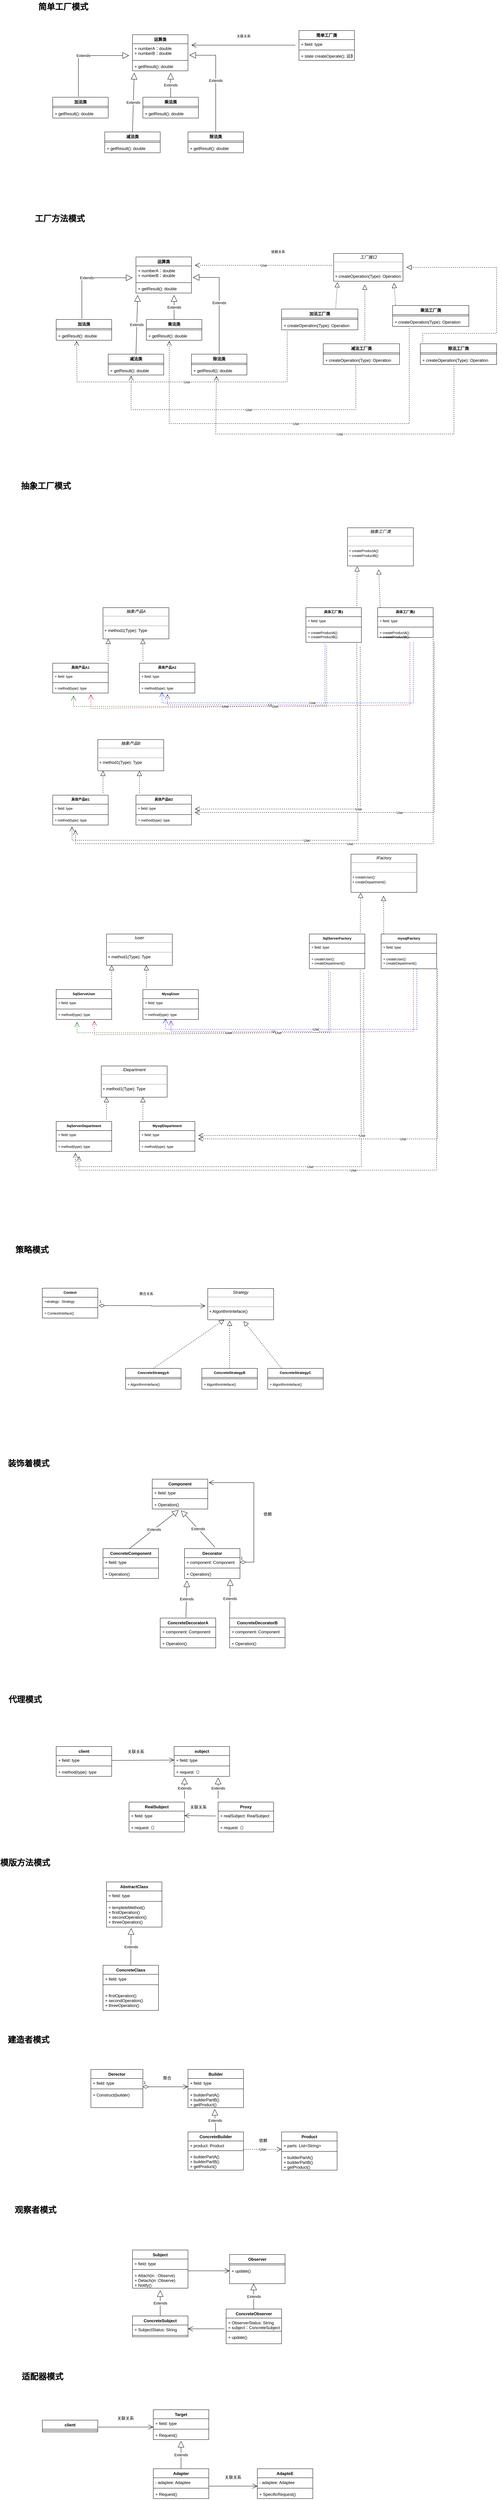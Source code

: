 <mxfile version="17.4.2" type="device"><diagram id="LfuRsLAASsEo20wmI-lQ" name="第 1 页"><mxGraphModel dx="1929" dy="1854" grid="1" gridSize="10" guides="1" tooltips="1" connect="1" arrows="1" fold="1" page="1" pageScale="1" pageWidth="827" pageHeight="1169" math="0" shadow="0"><root><mxCell id="0"/><mxCell id="1" parent="0"/><mxCell id="WpkR-8ZF4ciS7EirzkP0-6" value="运算类" style="swimlane;fontStyle=1;align=center;verticalAlign=top;childLayout=stackLayout;horizontal=1;startSize=26;horizontalStack=0;resizeParent=1;resizeParentMax=0;resizeLast=0;collapsible=1;marginBottom=0;" parent="1" vertex="1"><mxGeometry x="120" y="-340" width="160" height="104" as="geometry"/></mxCell><mxCell id="WpkR-8ZF4ciS7EirzkP0-7" value="+ numberA：double&#10;+ numberB：double" style="text;strokeColor=none;fillColor=none;align=left;verticalAlign=top;spacingLeft=4;spacingRight=4;overflow=hidden;rotatable=0;points=[[0,0.5],[1,0.5]];portConstraint=eastwest;" parent="WpkR-8ZF4ciS7EirzkP0-6" vertex="1"><mxGeometry y="26" width="160" height="44" as="geometry"/></mxCell><mxCell id="WpkR-8ZF4ciS7EirzkP0-8" value="" style="line;strokeWidth=1;fillColor=none;align=left;verticalAlign=middle;spacingTop=-1;spacingLeft=3;spacingRight=3;rotatable=0;labelPosition=right;points=[];portConstraint=eastwest;" parent="WpkR-8ZF4ciS7EirzkP0-6" vertex="1"><mxGeometry y="70" width="160" height="8" as="geometry"/></mxCell><mxCell id="WpkR-8ZF4ciS7EirzkP0-9" value="+ getResult(): double" style="text;strokeColor=none;fillColor=none;align=left;verticalAlign=top;spacingLeft=4;spacingRight=4;overflow=hidden;rotatable=0;points=[[0,0.5],[1,0.5]];portConstraint=eastwest;" parent="WpkR-8ZF4ciS7EirzkP0-6" vertex="1"><mxGeometry y="78" width="160" height="26" as="geometry"/></mxCell><mxCell id="WpkR-8ZF4ciS7EirzkP0-10" value="加法类" style="swimlane;fontStyle=1;align=center;verticalAlign=top;childLayout=stackLayout;horizontal=1;startSize=26;horizontalStack=0;resizeParent=1;resizeParentMax=0;resizeLast=0;collapsible=1;marginBottom=0;" parent="1" vertex="1"><mxGeometry x="-110" y="-160" width="160" height="60" as="geometry"/></mxCell><mxCell id="WpkR-8ZF4ciS7EirzkP0-12" value="" style="line;strokeWidth=1;fillColor=none;align=left;verticalAlign=middle;spacingTop=-1;spacingLeft=3;spacingRight=3;rotatable=0;labelPosition=right;points=[];portConstraint=eastwest;" parent="WpkR-8ZF4ciS7EirzkP0-10" vertex="1"><mxGeometry y="26" width="160" height="8" as="geometry"/></mxCell><mxCell id="WpkR-8ZF4ciS7EirzkP0-13" value="+ getResult(): double" style="text;strokeColor=none;fillColor=none;align=left;verticalAlign=top;spacingLeft=4;spacingRight=4;overflow=hidden;rotatable=0;points=[[0,0.5],[1,0.5]];portConstraint=eastwest;" parent="WpkR-8ZF4ciS7EirzkP0-10" vertex="1"><mxGeometry y="34" width="160" height="26" as="geometry"/></mxCell><mxCell id="WpkR-8ZF4ciS7EirzkP0-14" value="减法类" style="swimlane;fontStyle=1;align=center;verticalAlign=top;childLayout=stackLayout;horizontal=1;startSize=26;horizontalStack=0;resizeParent=1;resizeParentMax=0;resizeLast=0;collapsible=1;marginBottom=0;" parent="1" vertex="1"><mxGeometry x="40" y="-60" width="160" height="60" as="geometry"/></mxCell><mxCell id="WpkR-8ZF4ciS7EirzkP0-16" value="" style="line;strokeWidth=1;fillColor=none;align=left;verticalAlign=middle;spacingTop=-1;spacingLeft=3;spacingRight=3;rotatable=0;labelPosition=right;points=[];portConstraint=eastwest;" parent="WpkR-8ZF4ciS7EirzkP0-14" vertex="1"><mxGeometry y="26" width="160" height="8" as="geometry"/></mxCell><mxCell id="WpkR-8ZF4ciS7EirzkP0-17" value="+ getResult(): double" style="text;strokeColor=none;fillColor=none;align=left;verticalAlign=top;spacingLeft=4;spacingRight=4;overflow=hidden;rotatable=0;points=[[0,0.5],[1,0.5]];portConstraint=eastwest;" parent="WpkR-8ZF4ciS7EirzkP0-14" vertex="1"><mxGeometry y="34" width="160" height="26" as="geometry"/></mxCell><mxCell id="WpkR-8ZF4ciS7EirzkP0-18" value="乘法类" style="swimlane;fontStyle=1;align=center;verticalAlign=top;childLayout=stackLayout;horizontal=1;startSize=26;horizontalStack=0;resizeParent=1;resizeParentMax=0;resizeLast=0;collapsible=1;marginBottom=0;" parent="1" vertex="1"><mxGeometry x="150" y="-160" width="160" height="60" as="geometry"/></mxCell><mxCell id="WpkR-8ZF4ciS7EirzkP0-20" value="" style="line;strokeWidth=1;fillColor=none;align=left;verticalAlign=middle;spacingTop=-1;spacingLeft=3;spacingRight=3;rotatable=0;labelPosition=right;points=[];portConstraint=eastwest;" parent="WpkR-8ZF4ciS7EirzkP0-18" vertex="1"><mxGeometry y="26" width="160" height="8" as="geometry"/></mxCell><mxCell id="WpkR-8ZF4ciS7EirzkP0-21" value="+ getResult(): double" style="text;strokeColor=none;fillColor=none;align=left;verticalAlign=top;spacingLeft=4;spacingRight=4;overflow=hidden;rotatable=0;points=[[0,0.5],[1,0.5]];portConstraint=eastwest;" parent="WpkR-8ZF4ciS7EirzkP0-18" vertex="1"><mxGeometry y="34" width="160" height="26" as="geometry"/></mxCell><mxCell id="WpkR-8ZF4ciS7EirzkP0-22" value="除法类" style="swimlane;fontStyle=1;align=center;verticalAlign=top;childLayout=stackLayout;horizontal=1;startSize=26;horizontalStack=0;resizeParent=1;resizeParentMax=0;resizeLast=0;collapsible=1;marginBottom=0;" parent="1" vertex="1"><mxGeometry x="280" y="-60" width="160" height="60" as="geometry"/></mxCell><mxCell id="WpkR-8ZF4ciS7EirzkP0-24" value="" style="line;strokeWidth=1;fillColor=none;align=left;verticalAlign=middle;spacingTop=-1;spacingLeft=3;spacingRight=3;rotatable=0;labelPosition=right;points=[];portConstraint=eastwest;" parent="WpkR-8ZF4ciS7EirzkP0-22" vertex="1"><mxGeometry y="26" width="160" height="8" as="geometry"/></mxCell><mxCell id="WpkR-8ZF4ciS7EirzkP0-25" value="+ getResult(): double" style="text;strokeColor=none;fillColor=none;align=left;verticalAlign=top;spacingLeft=4;spacingRight=4;overflow=hidden;rotatable=0;points=[[0,0.5],[1,0.5]];portConstraint=eastwest;" parent="WpkR-8ZF4ciS7EirzkP0-22" vertex="1"><mxGeometry y="34" width="160" height="26" as="geometry"/></mxCell><mxCell id="WpkR-8ZF4ciS7EirzkP0-34" value="Extends" style="endArrow=block;endSize=16;endFill=0;html=1;rounded=0;exitX=0.463;exitY=-0.033;exitDx=0;exitDy=0;exitPerimeter=0;" parent="1" source="WpkR-8ZF4ciS7EirzkP0-10" edge="1"><mxGeometry width="160" relative="1" as="geometry"><mxPoint x="-140" y="-250" as="sourcePoint"/><mxPoint x="110" y="-280" as="targetPoint"/><Array as="points"><mxPoint x="-36" y="-280"/></Array></mxGeometry></mxCell><mxCell id="WpkR-8ZF4ciS7EirzkP0-36" value="Extends" style="endArrow=block;endSize=16;endFill=0;html=1;rounded=0;exitX=0.5;exitY=0;exitDx=0;exitDy=0;" parent="1" source="WpkR-8ZF4ciS7EirzkP0-14" edge="1"><mxGeometry width="160" relative="1" as="geometry"><mxPoint x="115" y="-60" as="sourcePoint"/><mxPoint x="125" y="-230" as="targetPoint"/></mxGeometry></mxCell><mxCell id="WpkR-8ZF4ciS7EirzkP0-37" value="Extends" style="endArrow=block;endSize=16;endFill=0;html=1;rounded=0;exitX=0.5;exitY=0;exitDx=0;exitDy=0;" parent="1" source="WpkR-8ZF4ciS7EirzkP0-18" edge="1"><mxGeometry width="160" relative="1" as="geometry"><mxPoint x="330" y="-230" as="sourcePoint"/><mxPoint x="230" y="-230" as="targetPoint"/></mxGeometry></mxCell><mxCell id="WpkR-8ZF4ciS7EirzkP0-38" value="Extends" style="endArrow=block;endSize=16;endFill=0;html=1;rounded=0;exitX=0.5;exitY=0;exitDx=0;exitDy=0;entryX=1.025;entryY=0.75;entryDx=0;entryDy=0;entryPerimeter=0;" parent="1" source="WpkR-8ZF4ciS7EirzkP0-22" target="WpkR-8ZF4ciS7EirzkP0-7" edge="1"><mxGeometry width="160" relative="1" as="geometry"><mxPoint x="390" y="-80" as="sourcePoint"/><mxPoint x="250" y="-230" as="targetPoint"/><Array as="points"><mxPoint x="360" y="-281"/></Array></mxGeometry></mxCell><mxCell id="WpkR-8ZF4ciS7EirzkP0-39" value="简单工厂类" style="swimlane;fontStyle=1;align=center;verticalAlign=top;childLayout=stackLayout;horizontal=1;startSize=26;horizontalStack=0;resizeParent=1;resizeParentMax=0;resizeLast=0;collapsible=1;marginBottom=0;" parent="1" vertex="1"><mxGeometry x="600" y="-352" width="160" height="86" as="geometry"/></mxCell><mxCell id="WpkR-8ZF4ciS7EirzkP0-40" value="+ field: type" style="text;strokeColor=none;fillColor=none;align=left;verticalAlign=top;spacingLeft=4;spacingRight=4;overflow=hidden;rotatable=0;points=[[0,0.5],[1,0.5]];portConstraint=eastwest;" parent="WpkR-8ZF4ciS7EirzkP0-39" vertex="1"><mxGeometry y="26" width="160" height="26" as="geometry"/></mxCell><mxCell id="WpkR-8ZF4ciS7EirzkP0-41" value="" style="line;strokeWidth=1;fillColor=none;align=left;verticalAlign=middle;spacingTop=-1;spacingLeft=3;spacingRight=3;rotatable=0;labelPosition=right;points=[];portConstraint=eastwest;" parent="WpkR-8ZF4ciS7EirzkP0-39" vertex="1"><mxGeometry y="52" width="160" height="8" as="geometry"/></mxCell><mxCell id="WpkR-8ZF4ciS7EirzkP0-42" value="+ state createOperate(): 运算类" style="text;strokeColor=none;fillColor=none;align=left;verticalAlign=top;spacingLeft=4;spacingRight=4;overflow=hidden;rotatable=0;points=[[0,0.5],[1,0.5]];portConstraint=eastwest;" parent="WpkR-8ZF4ciS7EirzkP0-39" vertex="1"><mxGeometry y="60" width="160" height="26" as="geometry"/></mxCell><mxCell id="WpkR-8ZF4ciS7EirzkP0-43" value="" style="endArrow=open;endFill=1;endSize=12;html=1;rounded=0;" parent="1" edge="1"><mxGeometry width="160" relative="1" as="geometry"><mxPoint x="590" y="-310" as="sourcePoint"/><mxPoint x="290" y="-310" as="targetPoint"/></mxGeometry></mxCell><mxCell id="WpkR-8ZF4ciS7EirzkP0-44" value="&lt;span style=&quot;font-weight: normal&quot;&gt;&lt;font style=&quot;font-size: 10px&quot;&gt;关联关系&lt;/font&gt;&lt;/span&gt;" style="text;strokeColor=none;fillColor=none;html=1;fontSize=24;fontStyle=1;verticalAlign=middle;align=center;" parent="1" vertex="1"><mxGeometry x="390" y="-360" width="100" height="40" as="geometry"/></mxCell><mxCell id="WpkR-8ZF4ciS7EirzkP0-47" value="简单工厂模式" style="text;strokeColor=none;fillColor=none;html=1;fontSize=24;fontStyle=1;verticalAlign=middle;align=center;" parent="1" vertex="1"><mxGeometry x="-130" y="-440" width="100" height="40" as="geometry"/></mxCell><mxCell id="WpkR-8ZF4ciS7EirzkP0-48" value="工厂方法模式" style="text;strokeColor=none;fillColor=none;html=1;fontSize=24;fontStyle=1;verticalAlign=middle;align=center;" parent="1" vertex="1"><mxGeometry x="-140" y="170" width="100" height="40" as="geometry"/></mxCell><mxCell id="WpkR-8ZF4ciS7EirzkP0-57" value="运算类" style="swimlane;fontStyle=1;align=center;verticalAlign=top;childLayout=stackLayout;horizontal=1;startSize=26;horizontalStack=0;resizeParent=1;resizeParentMax=0;resizeLast=0;collapsible=1;marginBottom=0;" parent="1" vertex="1"><mxGeometry x="130" y="300" width="160" height="104" as="geometry"/></mxCell><mxCell id="WpkR-8ZF4ciS7EirzkP0-58" value="+ numberA：double&#10;+ numberB：double" style="text;strokeColor=none;fillColor=none;align=left;verticalAlign=top;spacingLeft=4;spacingRight=4;overflow=hidden;rotatable=0;points=[[0,0.5],[1,0.5]];portConstraint=eastwest;" parent="WpkR-8ZF4ciS7EirzkP0-57" vertex="1"><mxGeometry y="26" width="160" height="44" as="geometry"/></mxCell><mxCell id="WpkR-8ZF4ciS7EirzkP0-59" value="" style="line;strokeWidth=1;fillColor=none;align=left;verticalAlign=middle;spacingTop=-1;spacingLeft=3;spacingRight=3;rotatable=0;labelPosition=right;points=[];portConstraint=eastwest;" parent="WpkR-8ZF4ciS7EirzkP0-57" vertex="1"><mxGeometry y="70" width="160" height="8" as="geometry"/></mxCell><mxCell id="WpkR-8ZF4ciS7EirzkP0-60" value="+ getResult(): double" style="text;strokeColor=none;fillColor=none;align=left;verticalAlign=top;spacingLeft=4;spacingRight=4;overflow=hidden;rotatable=0;points=[[0,0.5],[1,0.5]];portConstraint=eastwest;" parent="WpkR-8ZF4ciS7EirzkP0-57" vertex="1"><mxGeometry y="78" width="160" height="26" as="geometry"/></mxCell><mxCell id="WpkR-8ZF4ciS7EirzkP0-61" value="加法类" style="swimlane;fontStyle=1;align=center;verticalAlign=top;childLayout=stackLayout;horizontal=1;startSize=26;horizontalStack=0;resizeParent=1;resizeParentMax=0;resizeLast=0;collapsible=1;marginBottom=0;" parent="1" vertex="1"><mxGeometry x="-100" y="480" width="160" height="60" as="geometry"/></mxCell><mxCell id="WpkR-8ZF4ciS7EirzkP0-62" value="" style="line;strokeWidth=1;fillColor=none;align=left;verticalAlign=middle;spacingTop=-1;spacingLeft=3;spacingRight=3;rotatable=0;labelPosition=right;points=[];portConstraint=eastwest;" parent="WpkR-8ZF4ciS7EirzkP0-61" vertex="1"><mxGeometry y="26" width="160" height="8" as="geometry"/></mxCell><mxCell id="WpkR-8ZF4ciS7EirzkP0-63" value="+ getResult(): double" style="text;strokeColor=none;fillColor=none;align=left;verticalAlign=top;spacingLeft=4;spacingRight=4;overflow=hidden;rotatable=0;points=[[0,0.5],[1,0.5]];portConstraint=eastwest;" parent="WpkR-8ZF4ciS7EirzkP0-61" vertex="1"><mxGeometry y="34" width="160" height="26" as="geometry"/></mxCell><mxCell id="WpkR-8ZF4ciS7EirzkP0-64" value="减法类" style="swimlane;fontStyle=1;align=center;verticalAlign=top;childLayout=stackLayout;horizontal=1;startSize=26;horizontalStack=0;resizeParent=1;resizeParentMax=0;resizeLast=0;collapsible=1;marginBottom=0;" parent="1" vertex="1"><mxGeometry x="50" y="580" width="160" height="60" as="geometry"/></mxCell><mxCell id="WpkR-8ZF4ciS7EirzkP0-65" value="" style="line;strokeWidth=1;fillColor=none;align=left;verticalAlign=middle;spacingTop=-1;spacingLeft=3;spacingRight=3;rotatable=0;labelPosition=right;points=[];portConstraint=eastwest;" parent="WpkR-8ZF4ciS7EirzkP0-64" vertex="1"><mxGeometry y="26" width="160" height="8" as="geometry"/></mxCell><mxCell id="WpkR-8ZF4ciS7EirzkP0-66" value="+ getResult(): double" style="text;strokeColor=none;fillColor=none;align=left;verticalAlign=top;spacingLeft=4;spacingRight=4;overflow=hidden;rotatable=0;points=[[0,0.5],[1,0.5]];portConstraint=eastwest;" parent="WpkR-8ZF4ciS7EirzkP0-64" vertex="1"><mxGeometry y="34" width="160" height="26" as="geometry"/></mxCell><mxCell id="WpkR-8ZF4ciS7EirzkP0-67" value="乘法类" style="swimlane;fontStyle=1;align=center;verticalAlign=top;childLayout=stackLayout;horizontal=1;startSize=26;horizontalStack=0;resizeParent=1;resizeParentMax=0;resizeLast=0;collapsible=1;marginBottom=0;" parent="1" vertex="1"><mxGeometry x="160" y="480" width="160" height="60" as="geometry"/></mxCell><mxCell id="WpkR-8ZF4ciS7EirzkP0-68" value="" style="line;strokeWidth=1;fillColor=none;align=left;verticalAlign=middle;spacingTop=-1;spacingLeft=3;spacingRight=3;rotatable=0;labelPosition=right;points=[];portConstraint=eastwest;" parent="WpkR-8ZF4ciS7EirzkP0-67" vertex="1"><mxGeometry y="26" width="160" height="8" as="geometry"/></mxCell><mxCell id="WpkR-8ZF4ciS7EirzkP0-69" value="+ getResult(): double" style="text;strokeColor=none;fillColor=none;align=left;verticalAlign=top;spacingLeft=4;spacingRight=4;overflow=hidden;rotatable=0;points=[[0,0.5],[1,0.5]];portConstraint=eastwest;" parent="WpkR-8ZF4ciS7EirzkP0-67" vertex="1"><mxGeometry y="34" width="160" height="26" as="geometry"/></mxCell><mxCell id="WpkR-8ZF4ciS7EirzkP0-70" value="除法类" style="swimlane;fontStyle=1;align=center;verticalAlign=top;childLayout=stackLayout;horizontal=1;startSize=26;horizontalStack=0;resizeParent=1;resizeParentMax=0;resizeLast=0;collapsible=1;marginBottom=0;" parent="1" vertex="1"><mxGeometry x="290" y="580" width="160" height="60" as="geometry"/></mxCell><mxCell id="WpkR-8ZF4ciS7EirzkP0-71" value="" style="line;strokeWidth=1;fillColor=none;align=left;verticalAlign=middle;spacingTop=-1;spacingLeft=3;spacingRight=3;rotatable=0;labelPosition=right;points=[];portConstraint=eastwest;" parent="WpkR-8ZF4ciS7EirzkP0-70" vertex="1"><mxGeometry y="26" width="160" height="8" as="geometry"/></mxCell><mxCell id="WpkR-8ZF4ciS7EirzkP0-72" value="+ getResult(): double" style="text;strokeColor=none;fillColor=none;align=left;verticalAlign=top;spacingLeft=4;spacingRight=4;overflow=hidden;rotatable=0;points=[[0,0.5],[1,0.5]];portConstraint=eastwest;" parent="WpkR-8ZF4ciS7EirzkP0-70" vertex="1"><mxGeometry y="34" width="160" height="26" as="geometry"/></mxCell><mxCell id="WpkR-8ZF4ciS7EirzkP0-73" value="Extends" style="endArrow=block;endSize=16;endFill=0;html=1;rounded=0;exitX=0.463;exitY=-0.033;exitDx=0;exitDy=0;exitPerimeter=0;" parent="1" source="WpkR-8ZF4ciS7EirzkP0-61" edge="1"><mxGeometry width="160" relative="1" as="geometry"><mxPoint x="-130" y="390" as="sourcePoint"/><mxPoint x="120" y="360" as="targetPoint"/><Array as="points"><mxPoint x="-26" y="360"/></Array></mxGeometry></mxCell><mxCell id="WpkR-8ZF4ciS7EirzkP0-74" value="Extends" style="endArrow=block;endSize=16;endFill=0;html=1;rounded=0;exitX=0.5;exitY=0;exitDx=0;exitDy=0;" parent="1" source="WpkR-8ZF4ciS7EirzkP0-64" edge="1"><mxGeometry width="160" relative="1" as="geometry"><mxPoint x="125" y="580" as="sourcePoint"/><mxPoint x="135" y="410" as="targetPoint"/></mxGeometry></mxCell><mxCell id="WpkR-8ZF4ciS7EirzkP0-75" value="Extends" style="endArrow=block;endSize=16;endFill=0;html=1;rounded=0;exitX=0.5;exitY=0;exitDx=0;exitDy=0;" parent="1" source="WpkR-8ZF4ciS7EirzkP0-67" edge="1"><mxGeometry width="160" relative="1" as="geometry"><mxPoint x="340" y="410" as="sourcePoint"/><mxPoint x="240" y="410" as="targetPoint"/></mxGeometry></mxCell><mxCell id="WpkR-8ZF4ciS7EirzkP0-76" value="Extends" style="endArrow=block;endSize=16;endFill=0;html=1;rounded=0;exitX=0.5;exitY=0;exitDx=0;exitDy=0;entryX=1.025;entryY=0.75;entryDx=0;entryDy=0;entryPerimeter=0;" parent="1" source="WpkR-8ZF4ciS7EirzkP0-70" target="WpkR-8ZF4ciS7EirzkP0-58" edge="1"><mxGeometry width="160" relative="1" as="geometry"><mxPoint x="400" y="560" as="sourcePoint"/><mxPoint x="260" y="410" as="targetPoint"/><Array as="points"><mxPoint x="370" y="359"/></Array></mxGeometry></mxCell><mxCell id="WpkR-8ZF4ciS7EirzkP0-84" value="&lt;p style=&quot;margin: 0px ; margin-top: 4px ; text-align: center&quot;&gt;&lt;i&gt;工厂接口&lt;/i&gt;&lt;/p&gt;&lt;hr size=&quot;1&quot;&gt;&lt;p style=&quot;margin: 0px ; margin-left: 4px&quot;&gt;&lt;br&gt;&lt;/p&gt;&lt;hr size=&quot;1&quot;&gt;&lt;p style=&quot;margin: 0px ; margin-left: 4px&quot;&gt;+&amp;nbsp;createOperation(Type): Operation&lt;br&gt;&lt;br&gt;&lt;/p&gt;" style="verticalAlign=top;align=left;overflow=fill;fontSize=12;fontFamily=Helvetica;html=1;" parent="1" vertex="1"><mxGeometry x="700" y="290" width="200" height="80" as="geometry"/></mxCell><mxCell id="WpkR-8ZF4ciS7EirzkP0-85" value="Use" style="endArrow=open;endSize=12;dashed=1;html=1;rounded=0;fontSize=10;exitX=-0.025;exitY=0.425;exitDx=0;exitDy=0;exitPerimeter=0;" parent="1" source="WpkR-8ZF4ciS7EirzkP0-84" edge="1"><mxGeometry width="160" relative="1" as="geometry"><mxPoint x="460" y="260" as="sourcePoint"/><mxPoint x="300" y="324" as="targetPoint"/></mxGeometry></mxCell><mxCell id="WpkR-8ZF4ciS7EirzkP0-86" value="依赖关系" style="text;html=1;strokeColor=none;fillColor=none;align=center;verticalAlign=middle;whiteSpace=wrap;rounded=0;fontSize=10;" parent="1" vertex="1"><mxGeometry x="480" y="270" width="120" height="30" as="geometry"/></mxCell><mxCell id="WpkR-8ZF4ciS7EirzkP0-87" value="加法工厂类" style="swimlane;fontStyle=1;align=center;verticalAlign=top;childLayout=stackLayout;horizontal=1;startSize=26;horizontalStack=0;resizeParent=1;resizeParentMax=0;resizeLast=0;collapsible=1;marginBottom=0;" parent="1" vertex="1"><mxGeometry x="550" y="450" width="220" height="60" as="geometry"/></mxCell><mxCell id="WpkR-8ZF4ciS7EirzkP0-88" value="" style="line;strokeWidth=1;fillColor=none;align=left;verticalAlign=middle;spacingTop=-1;spacingLeft=3;spacingRight=3;rotatable=0;labelPosition=right;points=[];portConstraint=eastwest;" parent="WpkR-8ZF4ciS7EirzkP0-87" vertex="1"><mxGeometry y="26" width="220" height="8" as="geometry"/></mxCell><mxCell id="WpkR-8ZF4ciS7EirzkP0-89" value="+ createOperation(Type): Operation" style="text;strokeColor=none;fillColor=none;align=left;verticalAlign=top;spacingLeft=4;spacingRight=4;overflow=hidden;rotatable=0;points=[[0,0.5],[1,0.5]];portConstraint=eastwest;" parent="WpkR-8ZF4ciS7EirzkP0-87" vertex="1"><mxGeometry y="34" width="220" height="26" as="geometry"/></mxCell><mxCell id="WpkR-8ZF4ciS7EirzkP0-90" value="减法工厂类" style="swimlane;fontStyle=1;align=center;verticalAlign=top;childLayout=stackLayout;horizontal=1;startSize=26;horizontalStack=0;resizeParent=1;resizeParentMax=0;resizeLast=0;collapsible=1;marginBottom=0;" parent="1" vertex="1"><mxGeometry x="670" y="550" width="220" height="60" as="geometry"/></mxCell><mxCell id="WpkR-8ZF4ciS7EirzkP0-91" value="" style="line;strokeWidth=1;fillColor=none;align=left;verticalAlign=middle;spacingTop=-1;spacingLeft=3;spacingRight=3;rotatable=0;labelPosition=right;points=[];portConstraint=eastwest;" parent="WpkR-8ZF4ciS7EirzkP0-90" vertex="1"><mxGeometry y="26" width="220" height="8" as="geometry"/></mxCell><mxCell id="WpkR-8ZF4ciS7EirzkP0-92" value="+ createOperation(Type): Operation" style="text;strokeColor=none;fillColor=none;align=left;verticalAlign=top;spacingLeft=4;spacingRight=4;overflow=hidden;rotatable=0;points=[[0,0.5],[1,0.5]];portConstraint=eastwest;" parent="WpkR-8ZF4ciS7EirzkP0-90" vertex="1"><mxGeometry y="34" width="220" height="26" as="geometry"/></mxCell><mxCell id="WpkR-8ZF4ciS7EirzkP0-93" value="乘法工厂类" style="swimlane;fontStyle=1;align=center;verticalAlign=top;childLayout=stackLayout;horizontal=1;startSize=26;horizontalStack=0;resizeParent=1;resizeParentMax=0;resizeLast=0;collapsible=1;marginBottom=0;" parent="1" vertex="1"><mxGeometry x="870" y="440" width="220" height="60" as="geometry"/></mxCell><mxCell id="WpkR-8ZF4ciS7EirzkP0-94" value="" style="line;strokeWidth=1;fillColor=none;align=left;verticalAlign=middle;spacingTop=-1;spacingLeft=3;spacingRight=3;rotatable=0;labelPosition=right;points=[];portConstraint=eastwest;" parent="WpkR-8ZF4ciS7EirzkP0-93" vertex="1"><mxGeometry y="26" width="220" height="8" as="geometry"/></mxCell><mxCell id="WpkR-8ZF4ciS7EirzkP0-95" value="+ createOperation(Type): Operation" style="text;strokeColor=none;fillColor=none;align=left;verticalAlign=top;spacingLeft=4;spacingRight=4;overflow=hidden;rotatable=0;points=[[0,0.5],[1,0.5]];portConstraint=eastwest;" parent="WpkR-8ZF4ciS7EirzkP0-93" vertex="1"><mxGeometry y="34" width="220" height="26" as="geometry"/></mxCell><mxCell id="WpkR-8ZF4ciS7EirzkP0-96" value="除法工厂类" style="swimlane;fontStyle=1;align=center;verticalAlign=top;childLayout=stackLayout;horizontal=1;startSize=26;horizontalStack=0;resizeParent=1;resizeParentMax=0;resizeLast=0;collapsible=1;marginBottom=0;" parent="1" vertex="1"><mxGeometry x="950" y="550" width="220" height="60" as="geometry"/></mxCell><mxCell id="WpkR-8ZF4ciS7EirzkP0-97" value="" style="line;strokeWidth=1;fillColor=none;align=left;verticalAlign=middle;spacingTop=-1;spacingLeft=3;spacingRight=3;rotatable=0;labelPosition=right;points=[];portConstraint=eastwest;" parent="WpkR-8ZF4ciS7EirzkP0-96" vertex="1"><mxGeometry y="26" width="220" height="8" as="geometry"/></mxCell><mxCell id="WpkR-8ZF4ciS7EirzkP0-98" value="+ createOperation(Type): Operation" style="text;strokeColor=none;fillColor=none;align=left;verticalAlign=top;spacingLeft=4;spacingRight=4;overflow=hidden;rotatable=0;points=[[0,0.5],[1,0.5]];portConstraint=eastwest;" parent="WpkR-8ZF4ciS7EirzkP0-96" vertex="1"><mxGeometry y="34" width="220" height="26" as="geometry"/></mxCell><mxCell id="WpkR-8ZF4ciS7EirzkP0-99" value="" style="endArrow=block;dashed=1;endFill=0;endSize=12;html=1;rounded=0;fontSize=10;exitX=0.709;exitY=-0.05;exitDx=0;exitDy=0;exitPerimeter=0;entryX=0.055;entryY=1.038;entryDx=0;entryDy=0;entryPerimeter=0;" parent="1" source="WpkR-8ZF4ciS7EirzkP0-87" target="WpkR-8ZF4ciS7EirzkP0-84" edge="1"><mxGeometry width="160" relative="1" as="geometry"><mxPoint x="720" y="420" as="sourcePoint"/><mxPoint x="880" y="420" as="targetPoint"/></mxGeometry></mxCell><mxCell id="WpkR-8ZF4ciS7EirzkP0-100" value="" style="endArrow=block;dashed=1;endFill=0;endSize=12;html=1;rounded=0;fontSize=10;exitX=0.041;exitY=-0.033;exitDx=0;exitDy=0;exitPerimeter=0;entryX=0.87;entryY=1.063;entryDx=0;entryDy=0;entryPerimeter=0;" parent="1" source="WpkR-8ZF4ciS7EirzkP0-93" target="WpkR-8ZF4ciS7EirzkP0-84" edge="1"><mxGeometry width="160" relative="1" as="geometry"><mxPoint x="715.98" y="457" as="sourcePoint"/><mxPoint x="721" y="383.04" as="targetPoint"/></mxGeometry></mxCell><mxCell id="WpkR-8ZF4ciS7EirzkP0-101" value="" style="endArrow=block;dashed=1;endFill=0;endSize=12;html=1;rounded=0;fontSize=10;" parent="1" edge="1"><mxGeometry width="160" relative="1" as="geometry"><mxPoint x="790" y="540" as="sourcePoint"/><mxPoint x="790" y="380" as="targetPoint"/></mxGeometry></mxCell><mxCell id="WpkR-8ZF4ciS7EirzkP0-102" value="" style="endArrow=block;dashed=1;endFill=0;endSize=12;html=1;rounded=0;fontSize=10;exitX=0.032;exitY=-0.067;exitDx=0;exitDy=0;exitPerimeter=0;" parent="1" source="WpkR-8ZF4ciS7EirzkP0-96" edge="1"><mxGeometry width="160" relative="1" as="geometry"><mxPoint x="735.98" y="477" as="sourcePoint"/><mxPoint x="910" y="330" as="targetPoint"/><Array as="points"><mxPoint x="957" y="520"/><mxPoint x="1170" y="520"/><mxPoint x="1170" y="330"/></Array></mxGeometry></mxCell><mxCell id="WpkR-8ZF4ciS7EirzkP0-103" value="Use" style="endArrow=open;endSize=12;dashed=1;html=1;rounded=0;fontSize=10;exitX=0.073;exitY=1.154;exitDx=0;exitDy=0;exitPerimeter=0;entryX=0.369;entryY=1.077;entryDx=0;entryDy=0;entryPerimeter=0;" parent="1" source="WpkR-8ZF4ciS7EirzkP0-89" target="WpkR-8ZF4ciS7EirzkP0-63" edge="1"><mxGeometry width="160" relative="1" as="geometry"><mxPoint x="240" y="890" as="sourcePoint"/><mxPoint x="400" y="890" as="targetPoint"/><Array as="points"><mxPoint x="566" y="660"/><mxPoint x="-40" y="660"/></Array></mxGeometry></mxCell><mxCell id="WpkR-8ZF4ciS7EirzkP0-104" value="Use" style="endArrow=open;endSize=12;dashed=1;html=1;rounded=0;fontSize=10;exitX=0.427;exitY=1.077;exitDx=0;exitDy=0;exitPerimeter=0;entryX=0.413;entryY=1.077;entryDx=0;entryDy=0;entryPerimeter=0;" parent="1" source="WpkR-8ZF4ciS7EirzkP0-92" target="WpkR-8ZF4ciS7EirzkP0-66" edge="1"><mxGeometry width="160" relative="1" as="geometry"><mxPoint x="500" y="840" as="sourcePoint"/><mxPoint x="660" y="840" as="targetPoint"/><Array as="points"><mxPoint x="764" y="740"/><mxPoint x="116" y="740"/></Array></mxGeometry></mxCell><mxCell id="WpkR-8ZF4ciS7EirzkP0-105" value="Use" style="endArrow=open;endSize=12;dashed=1;html=1;rounded=0;fontSize=10;exitX=0.218;exitY=1.192;exitDx=0;exitDy=0;exitPerimeter=0;entryX=0.413;entryY=1.077;entryDx=0;entryDy=0;entryPerimeter=0;" parent="1" source="WpkR-8ZF4ciS7EirzkP0-95" target="WpkR-8ZF4ciS7EirzkP0-69" edge="1"><mxGeometry width="160" relative="1" as="geometry"><mxPoint x="840" y="850" as="sourcePoint"/><mxPoint x="1000" y="850" as="targetPoint"/><Array as="points"><mxPoint x="918" y="780"/><mxPoint x="226" y="780"/></Array></mxGeometry></mxCell><mxCell id="WpkR-8ZF4ciS7EirzkP0-106" value="Use" style="endArrow=open;endSize=12;dashed=1;html=1;rounded=0;fontSize=10;exitX=0.441;exitY=1.154;exitDx=0;exitDy=0;exitPerimeter=0;entryX=0.45;entryY=1.115;entryDx=0;entryDy=0;entryPerimeter=0;" parent="1" source="WpkR-8ZF4ciS7EirzkP0-98" target="WpkR-8ZF4ciS7EirzkP0-72" edge="1"><mxGeometry width="160" relative="1" as="geometry"><mxPoint x="1020" y="750" as="sourcePoint"/><mxPoint x="1180" y="750" as="targetPoint"/><Array as="points"><mxPoint x="1047" y="810"/><mxPoint x="360" y="810"/></Array></mxGeometry></mxCell><mxCell id="WpkR-8ZF4ciS7EirzkP0-107" value="抽象工厂模式" style="text;strokeColor=none;fillColor=none;html=1;fontSize=24;fontStyle=1;verticalAlign=middle;align=center;" parent="1" vertex="1"><mxGeometry x="-180" y="940" width="100" height="40" as="geometry"/></mxCell><mxCell id="WpkR-8ZF4ciS7EirzkP0-108" value="&lt;p style=&quot;margin: 0px ; margin-top: 4px ; text-align: center&quot;&gt;&lt;i&gt;抽象工厂类&lt;/i&gt;&lt;/p&gt;&lt;hr size=&quot;1&quot;&gt;&lt;p style=&quot;margin: 0px ; margin-left: 4px&quot;&gt;&lt;br&gt;&lt;/p&gt;&lt;hr size=&quot;1&quot;&gt;&lt;p style=&quot;margin: 0px ; margin-left: 4px&quot;&gt;&lt;span style=&quot;font-size: 10px&quot;&gt;+&amp;nbsp;createProductA():&lt;/span&gt;&lt;br style=&quot;padding: 0px ; margin: 0px ; font-size: 10px&quot;&gt;&lt;span style=&quot;font-size: 10px&quot;&gt;+&amp;nbsp;createProductB():&lt;/span&gt;&lt;br&gt;&lt;/p&gt;" style="verticalAlign=top;align=left;overflow=fill;fontSize=12;fontFamily=Helvetica;html=1;" parent="1" vertex="1"><mxGeometry x="740" y="1080" width="190" height="110" as="geometry"/></mxCell><mxCell id="WpkR-8ZF4ciS7EirzkP0-109" value="具体工厂类1" style="swimlane;fontStyle=1;align=center;verticalAlign=top;childLayout=stackLayout;horizontal=1;startSize=26;horizontalStack=0;resizeParent=1;resizeParentMax=0;resizeLast=0;collapsible=1;marginBottom=0;fontSize=10;" parent="1" vertex="1"><mxGeometry x="620" y="1310" width="160" height="100" as="geometry"/></mxCell><mxCell id="WpkR-8ZF4ciS7EirzkP0-110" value="+ field: type" style="text;strokeColor=none;fillColor=none;align=left;verticalAlign=top;spacingLeft=4;spacingRight=4;overflow=hidden;rotatable=0;points=[[0,0.5],[1,0.5]];portConstraint=eastwest;fontSize=10;" parent="WpkR-8ZF4ciS7EirzkP0-109" vertex="1"><mxGeometry y="26" width="160" height="26" as="geometry"/></mxCell><mxCell id="WpkR-8ZF4ciS7EirzkP0-111" value="" style="line;strokeWidth=1;fillColor=none;align=left;verticalAlign=middle;spacingTop=-1;spacingLeft=3;spacingRight=3;rotatable=0;labelPosition=right;points=[];portConstraint=eastwest;fontSize=10;" parent="WpkR-8ZF4ciS7EirzkP0-109" vertex="1"><mxGeometry y="52" width="160" height="8" as="geometry"/></mxCell><mxCell id="WpkR-8ZF4ciS7EirzkP0-112" value="+ createProductA():&#10;+ createProductB():" style="text;strokeColor=none;fillColor=none;align=left;verticalAlign=top;spacingLeft=4;spacingRight=4;overflow=hidden;rotatable=0;points=[[0,0.5],[1,0.5]];portConstraint=eastwest;fontSize=10;" parent="WpkR-8ZF4ciS7EirzkP0-109" vertex="1"><mxGeometry y="60" width="160" height="40" as="geometry"/></mxCell><mxCell id="WpkR-8ZF4ciS7EirzkP0-113" value="具体工厂类2" style="swimlane;fontStyle=1;align=center;verticalAlign=top;childLayout=stackLayout;horizontal=1;startSize=26;horizontalStack=0;resizeParent=1;resizeParentMax=0;resizeLast=0;collapsible=1;marginBottom=0;fontSize=10;" parent="1" vertex="1"><mxGeometry x="827" y="1310" width="160" height="86" as="geometry"/></mxCell><mxCell id="WpkR-8ZF4ciS7EirzkP0-114" value="+ field: type" style="text;strokeColor=none;fillColor=none;align=left;verticalAlign=top;spacingLeft=4;spacingRight=4;overflow=hidden;rotatable=0;points=[[0,0.5],[1,0.5]];portConstraint=eastwest;fontSize=10;" parent="WpkR-8ZF4ciS7EirzkP0-113" vertex="1"><mxGeometry y="26" width="160" height="26" as="geometry"/></mxCell><mxCell id="WpkR-8ZF4ciS7EirzkP0-115" value="" style="line;strokeWidth=1;fillColor=none;align=left;verticalAlign=middle;spacingTop=-1;spacingLeft=3;spacingRight=3;rotatable=0;labelPosition=right;points=[];portConstraint=eastwest;fontSize=10;" parent="WpkR-8ZF4ciS7EirzkP0-113" vertex="1"><mxGeometry y="52" width="160" height="8" as="geometry"/></mxCell><mxCell id="WpkR-8ZF4ciS7EirzkP0-116" value="+ createProductA():&#10;+ createProductB():" style="text;strokeColor=none;fillColor=none;align=left;verticalAlign=top;spacingLeft=4;spacingRight=4;overflow=hidden;rotatable=0;points=[[0,0.5],[1,0.5]];portConstraint=eastwest;fontSize=10;" parent="WpkR-8ZF4ciS7EirzkP0-113" vertex="1"><mxGeometry y="60" width="160" height="26" as="geometry"/></mxCell><mxCell id="WpkR-8ZF4ciS7EirzkP0-117" value="&lt;p style=&quot;margin: 0px ; margin-top: 4px ; text-align: center&quot;&gt;&lt;i&gt;抽象产品A&lt;/i&gt;&lt;/p&gt;&lt;hr size=&quot;1&quot;&gt;&lt;p style=&quot;margin: 0px ; margin-left: 4px&quot;&gt;&lt;br&gt;&lt;/p&gt;&lt;hr size=&quot;1&quot;&gt;&lt;p style=&quot;margin: 0px ; margin-left: 4px&quot;&gt;+ method1(Type): Type&lt;br&gt;&lt;br&gt;&lt;/p&gt;" style="verticalAlign=top;align=left;overflow=fill;fontSize=12;fontFamily=Helvetica;html=1;" parent="1" vertex="1"><mxGeometry x="35" y="1310" width="190" height="90" as="geometry"/></mxCell><mxCell id="WpkR-8ZF4ciS7EirzkP0-118" value="&lt;p style=&quot;margin: 0px ; margin-top: 4px ; text-align: center&quot;&gt;&lt;i&gt;抽象产品B&lt;/i&gt;&lt;/p&gt;&lt;hr size=&quot;1&quot;&gt;&lt;p style=&quot;margin: 0px ; margin-left: 4px&quot;&gt;&lt;br&gt;&lt;/p&gt;&lt;hr size=&quot;1&quot;&gt;&lt;p style=&quot;margin: 0px ; margin-left: 4px&quot;&gt;+ method1(Type): Type&lt;br&gt;&lt;br&gt;&lt;/p&gt;" style="verticalAlign=top;align=left;overflow=fill;fontSize=12;fontFamily=Helvetica;html=1;" parent="1" vertex="1"><mxGeometry x="20" y="1690" width="190" height="90" as="geometry"/></mxCell><mxCell id="WpkR-8ZF4ciS7EirzkP0-119" value="具体产品A1" style="swimlane;fontStyle=1;align=center;verticalAlign=top;childLayout=stackLayout;horizontal=1;startSize=26;horizontalStack=0;resizeParent=1;resizeParentMax=0;resizeLast=0;collapsible=1;marginBottom=0;fontSize=10;" parent="1" vertex="1"><mxGeometry x="-110" y="1470" width="160" height="86" as="geometry"/></mxCell><mxCell id="WpkR-8ZF4ciS7EirzkP0-120" value="+ field: type" style="text;strokeColor=none;fillColor=none;align=left;verticalAlign=top;spacingLeft=4;spacingRight=4;overflow=hidden;rotatable=0;points=[[0,0.5],[1,0.5]];portConstraint=eastwest;fontSize=10;" parent="WpkR-8ZF4ciS7EirzkP0-119" vertex="1"><mxGeometry y="26" width="160" height="26" as="geometry"/></mxCell><mxCell id="WpkR-8ZF4ciS7EirzkP0-121" value="" style="line;strokeWidth=1;fillColor=none;align=left;verticalAlign=middle;spacingTop=-1;spacingLeft=3;spacingRight=3;rotatable=0;labelPosition=right;points=[];portConstraint=eastwest;fontSize=10;" parent="WpkR-8ZF4ciS7EirzkP0-119" vertex="1"><mxGeometry y="52" width="160" height="8" as="geometry"/></mxCell><mxCell id="WpkR-8ZF4ciS7EirzkP0-122" value="+ method(type): type" style="text;strokeColor=none;fillColor=none;align=left;verticalAlign=top;spacingLeft=4;spacingRight=4;overflow=hidden;rotatable=0;points=[[0,0.5],[1,0.5]];portConstraint=eastwest;fontSize=10;" parent="WpkR-8ZF4ciS7EirzkP0-119" vertex="1"><mxGeometry y="60" width="160" height="26" as="geometry"/></mxCell><mxCell id="WpkR-8ZF4ciS7EirzkP0-123" value="具体产品A2" style="swimlane;fontStyle=1;align=center;verticalAlign=top;childLayout=stackLayout;horizontal=1;startSize=26;horizontalStack=0;resizeParent=1;resizeParentMax=0;resizeLast=0;collapsible=1;marginBottom=0;fontSize=10;" parent="1" vertex="1"><mxGeometry x="140" y="1470" width="160" height="86" as="geometry"/></mxCell><mxCell id="WpkR-8ZF4ciS7EirzkP0-124" value="+ field: type" style="text;strokeColor=none;fillColor=none;align=left;verticalAlign=top;spacingLeft=4;spacingRight=4;overflow=hidden;rotatable=0;points=[[0,0.5],[1,0.5]];portConstraint=eastwest;fontSize=10;" parent="WpkR-8ZF4ciS7EirzkP0-123" vertex="1"><mxGeometry y="26" width="160" height="26" as="geometry"/></mxCell><mxCell id="WpkR-8ZF4ciS7EirzkP0-125" value="" style="line;strokeWidth=1;fillColor=none;align=left;verticalAlign=middle;spacingTop=-1;spacingLeft=3;spacingRight=3;rotatable=0;labelPosition=right;points=[];portConstraint=eastwest;fontSize=10;" parent="WpkR-8ZF4ciS7EirzkP0-123" vertex="1"><mxGeometry y="52" width="160" height="8" as="geometry"/></mxCell><mxCell id="WpkR-8ZF4ciS7EirzkP0-126" value="+ method(type): type" style="text;strokeColor=none;fillColor=none;align=left;verticalAlign=top;spacingLeft=4;spacingRight=4;overflow=hidden;rotatable=0;points=[[0,0.5],[1,0.5]];portConstraint=eastwest;fontSize=10;" parent="WpkR-8ZF4ciS7EirzkP0-123" vertex="1"><mxGeometry y="60" width="160" height="26" as="geometry"/></mxCell><mxCell id="WpkR-8ZF4ciS7EirzkP0-127" value="具体产品B1" style="swimlane;fontStyle=1;align=center;verticalAlign=top;childLayout=stackLayout;horizontal=1;startSize=26;horizontalStack=0;resizeParent=1;resizeParentMax=0;resizeLast=0;collapsible=1;marginBottom=0;fontSize=10;" parent="1" vertex="1"><mxGeometry x="-110" y="1850" width="160" height="86" as="geometry"/></mxCell><mxCell id="WpkR-8ZF4ciS7EirzkP0-128" value="+ field: type" style="text;strokeColor=none;fillColor=none;align=left;verticalAlign=top;spacingLeft=4;spacingRight=4;overflow=hidden;rotatable=0;points=[[0,0.5],[1,0.5]];portConstraint=eastwest;fontSize=10;" parent="WpkR-8ZF4ciS7EirzkP0-127" vertex="1"><mxGeometry y="26" width="160" height="26" as="geometry"/></mxCell><mxCell id="WpkR-8ZF4ciS7EirzkP0-129" value="" style="line;strokeWidth=1;fillColor=none;align=left;verticalAlign=middle;spacingTop=-1;spacingLeft=3;spacingRight=3;rotatable=0;labelPosition=right;points=[];portConstraint=eastwest;fontSize=10;" parent="WpkR-8ZF4ciS7EirzkP0-127" vertex="1"><mxGeometry y="52" width="160" height="8" as="geometry"/></mxCell><mxCell id="WpkR-8ZF4ciS7EirzkP0-130" value="+ method(type): type" style="text;strokeColor=none;fillColor=none;align=left;verticalAlign=top;spacingLeft=4;spacingRight=4;overflow=hidden;rotatable=0;points=[[0,0.5],[1,0.5]];portConstraint=eastwest;fontSize=10;" parent="WpkR-8ZF4ciS7EirzkP0-127" vertex="1"><mxGeometry y="60" width="160" height="26" as="geometry"/></mxCell><mxCell id="WpkR-8ZF4ciS7EirzkP0-131" value="具体产品B2" style="swimlane;fontStyle=1;align=center;verticalAlign=top;childLayout=stackLayout;horizontal=1;startSize=26;horizontalStack=0;resizeParent=1;resizeParentMax=0;resizeLast=0;collapsible=1;marginBottom=0;fontSize=10;" parent="1" vertex="1"><mxGeometry x="130" y="1850" width="160" height="86" as="geometry"/></mxCell><mxCell id="WpkR-8ZF4ciS7EirzkP0-132" value="+ field: type" style="text;strokeColor=none;fillColor=none;align=left;verticalAlign=top;spacingLeft=4;spacingRight=4;overflow=hidden;rotatable=0;points=[[0,0.5],[1,0.5]];portConstraint=eastwest;fontSize=10;" parent="WpkR-8ZF4ciS7EirzkP0-131" vertex="1"><mxGeometry y="26" width="160" height="26" as="geometry"/></mxCell><mxCell id="WpkR-8ZF4ciS7EirzkP0-133" value="" style="line;strokeWidth=1;fillColor=none;align=left;verticalAlign=middle;spacingTop=-1;spacingLeft=3;spacingRight=3;rotatable=0;labelPosition=right;points=[];portConstraint=eastwest;fontSize=10;" parent="WpkR-8ZF4ciS7EirzkP0-131" vertex="1"><mxGeometry y="52" width="160" height="8" as="geometry"/></mxCell><mxCell id="WpkR-8ZF4ciS7EirzkP0-134" value="+ method(type): type" style="text;strokeColor=none;fillColor=none;align=left;verticalAlign=top;spacingLeft=4;spacingRight=4;overflow=hidden;rotatable=0;points=[[0,0.5],[1,0.5]];portConstraint=eastwest;fontSize=10;" parent="WpkR-8ZF4ciS7EirzkP0-131" vertex="1"><mxGeometry y="60" width="160" height="26" as="geometry"/></mxCell><mxCell id="WpkR-8ZF4ciS7EirzkP0-135" value="" style="endArrow=block;dashed=1;endFill=0;endSize=12;html=1;rounded=0;fontSize=10;exitX=0.917;exitY=-0.044;exitDx=0;exitDy=0;exitPerimeter=0;entryX=0.147;entryY=1.011;entryDx=0;entryDy=0;entryPerimeter=0;" parent="1" source="WpkR-8ZF4ciS7EirzkP0-109" target="WpkR-8ZF4ciS7EirzkP0-108" edge="1"><mxGeometry width="160" relative="1" as="geometry"><mxPoint x="470" y="1220" as="sourcePoint"/><mxPoint x="630" y="1220" as="targetPoint"/></mxGeometry></mxCell><mxCell id="WpkR-8ZF4ciS7EirzkP0-136" value="" style="endArrow=block;dashed=1;endFill=0;endSize=12;html=1;rounded=0;fontSize=10;exitX=0.917;exitY=-0.044;exitDx=0;exitDy=0;exitPerimeter=0;" parent="1" edge="1"><mxGeometry width="160" relative="1" as="geometry"><mxPoint x="834.4" y="1309.996" as="sourcePoint"/><mxPoint x="830" y="1200" as="targetPoint"/></mxGeometry></mxCell><mxCell id="WpkR-8ZF4ciS7EirzkP0-137" value="" style="endArrow=block;dashed=1;endFill=0;endSize=12;html=1;rounded=0;fontSize=10;entryX=0.147;entryY=1.011;entryDx=0;entryDy=0;entryPerimeter=0;" parent="1" edge="1"><mxGeometry width="160" relative="1" as="geometry"><mxPoint x="50" y="1464" as="sourcePoint"/><mxPoint x="50.0" y="1400.0" as="targetPoint"/></mxGeometry></mxCell><mxCell id="WpkR-8ZF4ciS7EirzkP0-138" value="" style="endArrow=block;dashed=1;endFill=0;endSize=12;html=1;rounded=0;fontSize=10;entryX=0.147;entryY=1.011;entryDx=0;entryDy=0;entryPerimeter=0;" parent="1" edge="1"><mxGeometry width="160" relative="1" as="geometry"><mxPoint x="150" y="1464" as="sourcePoint"/><mxPoint x="150" y="1400.0" as="targetPoint"/></mxGeometry></mxCell><mxCell id="WpkR-8ZF4ciS7EirzkP0-139" value="" style="endArrow=block;dashed=1;endFill=0;endSize=12;html=1;rounded=0;fontSize=10;entryX=0.147;entryY=1.011;entryDx=0;entryDy=0;entryPerimeter=0;" parent="1" edge="1"><mxGeometry width="160" relative="1" as="geometry"><mxPoint x="35" y="1844" as="sourcePoint"/><mxPoint x="35" y="1780.0" as="targetPoint"/></mxGeometry></mxCell><mxCell id="WpkR-8ZF4ciS7EirzkP0-140" value="" style="endArrow=block;dashed=1;endFill=0;endSize=12;html=1;rounded=0;fontSize=10;entryX=0.147;entryY=1.011;entryDx=0;entryDy=0;entryPerimeter=0;" parent="1" edge="1"><mxGeometry width="160" relative="1" as="geometry"><mxPoint x="140" y="1844" as="sourcePoint"/><mxPoint x="140" y="1780.0" as="targetPoint"/></mxGeometry></mxCell><mxCell id="WpkR-8ZF4ciS7EirzkP0-141" value="Use" style="endArrow=open;endSize=12;dashed=1;html=1;rounded=0;fontSize=10;exitX=0.344;exitY=1.14;exitDx=0;exitDy=0;exitPerimeter=0;entryX=0.506;entryY=1.12;entryDx=0;entryDy=0;entryPerimeter=0;fillColor=#6a00ff;strokeColor=#3700CC;" parent="1" source="WpkR-8ZF4ciS7EirzkP0-112" target="WpkR-8ZF4ciS7EirzkP0-126" edge="1"><mxGeometry width="160" relative="1" as="geometry"><mxPoint x="680" y="1490" as="sourcePoint"/><mxPoint x="840" y="1490" as="targetPoint"/><Array as="points"><mxPoint x="675" y="1590"/><mxPoint x="221" y="1590"/></Array></mxGeometry></mxCell><mxCell id="WpkR-8ZF4ciS7EirzkP0-142" value="Use" style="endArrow=open;endSize=12;dashed=1;html=1;rounded=0;fontSize=10;fillColor=#008a00;strokeColor=#005700;" parent="1" edge="1"><mxGeometry width="160" relative="1" as="geometry"><mxPoint x="680" y="1420" as="sourcePoint"/><mxPoint x="-50" y="1563.4" as="targetPoint"/><Array as="points"><mxPoint x="680" y="1594"/><mxPoint x="-50" y="1594.4"/></Array></mxGeometry></mxCell><mxCell id="WpkR-8ZF4ciS7EirzkP0-143" value="Use" style="endArrow=open;endSize=12;dashed=1;html=1;rounded=0;fontSize=10;exitX=0.344;exitY=1.14;exitDx=0;exitDy=0;exitPerimeter=0;fillColor=#0050ef;strokeColor=#001DBC;" parent="1" edge="1"><mxGeometry width="160" relative="1" as="geometry"><mxPoint x="930.0" y="1410.0" as="sourcePoint"/><mxPoint x="204.96" y="1553.4" as="targetPoint"/><Array as="points"><mxPoint x="929.96" y="1584.4"/><mxPoint x="204.96" y="1584.4"/></Array></mxGeometry></mxCell><mxCell id="WpkR-8ZF4ciS7EirzkP0-144" value="Use" style="endArrow=open;endSize=12;dashed=1;html=1;rounded=0;fontSize=10;fillColor=#d80073;strokeColor=#A50040;" parent="1" edge="1"><mxGeometry width="160" relative="1" as="geometry"><mxPoint x="920" y="1410" as="sourcePoint"/><mxPoint y="1560" as="targetPoint"/><Array as="points"><mxPoint x="920" y="1590"/><mxPoint y="1600"/></Array></mxGeometry></mxCell><mxCell id="WpkR-8ZF4ciS7EirzkP0-145" value="Use" style="endArrow=open;endSize=12;dashed=1;html=1;rounded=0;fontSize=10;exitX=0.917;exitY=1.081;exitDx=0;exitDy=0;exitPerimeter=0;entryX=0.347;entryY=1.165;entryDx=0;entryDy=0;entryPerimeter=0;" parent="1" source="WpkR-8ZF4ciS7EirzkP0-112" target="WpkR-8ZF4ciS7EirzkP0-130" edge="1"><mxGeometry width="160" relative="1" as="geometry"><mxPoint x="730" y="1800" as="sourcePoint"/><mxPoint x="890" y="1800" as="targetPoint"/><Array as="points"><mxPoint x="770" y="1980"/><mxPoint x="-54" y="1980"/></Array></mxGeometry></mxCell><mxCell id="WpkR-8ZF4ciS7EirzkP0-146" value="Use" style="endArrow=open;endSize=12;dashed=1;html=1;rounded=0;fontSize=10;entryX=0.347;entryY=1.165;entryDx=0;entryDy=0;entryPerimeter=0;" parent="1" edge="1"><mxGeometry width="160" relative="1" as="geometry"><mxPoint x="987.059" y="1400" as="sourcePoint"/><mxPoint x="-44.48" y="1950.29" as="targetPoint"/><Array as="points"><mxPoint x="987" y="1990"/><mxPoint x="-44" y="1990"/></Array></mxGeometry></mxCell><mxCell id="WpkR-8ZF4ciS7EirzkP0-147" value="Use" style="endArrow=open;endSize=12;dashed=1;html=1;rounded=0;fontSize=10;" parent="1" edge="1"><mxGeometry width="160" relative="1" as="geometry"><mxPoint x="990" y="1410" as="sourcePoint"/><mxPoint x="300" y="1900" as="targetPoint"/><Array as="points"><mxPoint x="990" y="1900"/></Array></mxGeometry></mxCell><mxCell id="WpkR-8ZF4ciS7EirzkP0-148" value="Use" style="endArrow=open;endSize=12;dashed=1;html=1;rounded=0;fontSize=10;exitX=0.917;exitY=1.081;exitDx=0;exitDy=0;exitPerimeter=0;" parent="1" edge="1"><mxGeometry width="160" relative="1" as="geometry"><mxPoint x="776.72" y="1423.24" as="sourcePoint"/><mxPoint x="300" y="1890" as="targetPoint"/><Array as="points"><mxPoint x="777" y="1890"/></Array></mxGeometry></mxCell><mxCell id="WpkR-8ZF4ciS7EirzkP0-149" value="&lt;p style=&quot;margin: 0px ; margin-top: 4px ; text-align: center&quot;&gt;&lt;i&gt;IFactory&lt;/i&gt;&lt;/p&gt;&lt;hr size=&quot;1&quot;&gt;&lt;p style=&quot;margin: 0px ; margin-left: 4px&quot;&gt;&lt;br&gt;&lt;/p&gt;&lt;hr size=&quot;1&quot;&gt;&lt;p style=&quot;margin: 0px ; margin-left: 4px&quot;&gt;&lt;span style=&quot;font-size: 10px&quot;&gt;+&amp;nbsp;createUser():&lt;/span&gt;&lt;br style=&quot;padding: 0px ; margin: 0px ; font-size: 10px&quot;&gt;&lt;span style=&quot;font-size: 10px&quot;&gt;+&amp;nbsp;createDepartment():&lt;/span&gt;&lt;br&gt;&lt;/p&gt;" style="verticalAlign=top;align=left;overflow=fill;fontSize=12;fontFamily=Helvetica;html=1;" parent="1" vertex="1"><mxGeometry x="750" y="2020" width="190" height="110" as="geometry"/></mxCell><mxCell id="WpkR-8ZF4ciS7EirzkP0-150" value="SqlServerFactory" style="swimlane;fontStyle=1;align=center;verticalAlign=top;childLayout=stackLayout;horizontal=1;startSize=26;horizontalStack=0;resizeParent=1;resizeParentMax=0;resizeLast=0;collapsible=1;marginBottom=0;fontSize=10;" parent="1" vertex="1"><mxGeometry x="630" y="2250" width="160" height="100" as="geometry"/></mxCell><mxCell id="WpkR-8ZF4ciS7EirzkP0-151" value="+ field: type" style="text;strokeColor=none;fillColor=none;align=left;verticalAlign=top;spacingLeft=4;spacingRight=4;overflow=hidden;rotatable=0;points=[[0,0.5],[1,0.5]];portConstraint=eastwest;fontSize=10;" parent="WpkR-8ZF4ciS7EirzkP0-150" vertex="1"><mxGeometry y="26" width="160" height="26" as="geometry"/></mxCell><mxCell id="WpkR-8ZF4ciS7EirzkP0-152" value="" style="line;strokeWidth=1;fillColor=none;align=left;verticalAlign=middle;spacingTop=-1;spacingLeft=3;spacingRight=3;rotatable=0;labelPosition=right;points=[];portConstraint=eastwest;fontSize=10;" parent="WpkR-8ZF4ciS7EirzkP0-150" vertex="1"><mxGeometry y="52" width="160" height="8" as="geometry"/></mxCell><mxCell id="WpkR-8ZF4ciS7EirzkP0-153" value="+ createUser():&#10;+ createDepartment():" style="text;strokeColor=none;fillColor=none;align=left;verticalAlign=top;spacingLeft=4;spacingRight=4;overflow=hidden;rotatable=0;points=[[0,0.5],[1,0.5]];portConstraint=eastwest;fontSize=10;" parent="WpkR-8ZF4ciS7EirzkP0-150" vertex="1"><mxGeometry y="60" width="160" height="40" as="geometry"/></mxCell><mxCell id="WpkR-8ZF4ciS7EirzkP0-154" value="mysqlFactory" style="swimlane;fontStyle=1;align=center;verticalAlign=top;childLayout=stackLayout;horizontal=1;startSize=26;horizontalStack=0;resizeParent=1;resizeParentMax=0;resizeLast=0;collapsible=1;marginBottom=0;fontSize=10;" parent="1" vertex="1"><mxGeometry x="837" y="2250" width="160" height="100" as="geometry"/></mxCell><mxCell id="WpkR-8ZF4ciS7EirzkP0-155" value="+ field: type" style="text;strokeColor=none;fillColor=none;align=left;verticalAlign=top;spacingLeft=4;spacingRight=4;overflow=hidden;rotatable=0;points=[[0,0.5],[1,0.5]];portConstraint=eastwest;fontSize=10;" parent="WpkR-8ZF4ciS7EirzkP0-154" vertex="1"><mxGeometry y="26" width="160" height="26" as="geometry"/></mxCell><mxCell id="WpkR-8ZF4ciS7EirzkP0-156" value="" style="line;strokeWidth=1;fillColor=none;align=left;verticalAlign=middle;spacingTop=-1;spacingLeft=3;spacingRight=3;rotatable=0;labelPosition=right;points=[];portConstraint=eastwest;fontSize=10;" parent="WpkR-8ZF4ciS7EirzkP0-154" vertex="1"><mxGeometry y="52" width="160" height="8" as="geometry"/></mxCell><mxCell id="WpkR-8ZF4ciS7EirzkP0-157" value="+ createUser():&#10;+ createDepartment():" style="text;strokeColor=none;fillColor=none;align=left;verticalAlign=top;spacingLeft=4;spacingRight=4;overflow=hidden;rotatable=0;points=[[0,0.5],[1,0.5]];portConstraint=eastwest;fontSize=10;" parent="WpkR-8ZF4ciS7EirzkP0-154" vertex="1"><mxGeometry y="60" width="160" height="40" as="geometry"/></mxCell><mxCell id="WpkR-8ZF4ciS7EirzkP0-158" value="&lt;p style=&quot;margin: 0px ; margin-top: 4px ; text-align: center&quot;&gt;&lt;i&gt;Iuser&lt;/i&gt;&lt;/p&gt;&lt;hr size=&quot;1&quot;&gt;&lt;p style=&quot;margin: 0px ; margin-left: 4px&quot;&gt;&lt;br&gt;&lt;/p&gt;&lt;hr size=&quot;1&quot;&gt;&lt;p style=&quot;margin: 0px ; margin-left: 4px&quot;&gt;+ method1(Type): Type&lt;br&gt;&lt;br&gt;&lt;/p&gt;" style="verticalAlign=top;align=left;overflow=fill;fontSize=12;fontFamily=Helvetica;html=1;" parent="1" vertex="1"><mxGeometry x="45" y="2250" width="190" height="90" as="geometry"/></mxCell><mxCell id="WpkR-8ZF4ciS7EirzkP0-159" value="&lt;p style=&quot;margin: 0px ; margin-top: 4px ; text-align: center&quot;&gt;&lt;i&gt;IDepartment&lt;/i&gt;&lt;/p&gt;&lt;hr size=&quot;1&quot;&gt;&lt;p style=&quot;margin: 0px ; margin-left: 4px&quot;&gt;&lt;br&gt;&lt;/p&gt;&lt;hr size=&quot;1&quot;&gt;&lt;p style=&quot;margin: 0px ; margin-left: 4px&quot;&gt;+ method1(Type): Type&lt;br&gt;&lt;br&gt;&lt;/p&gt;" style="verticalAlign=top;align=left;overflow=fill;fontSize=12;fontFamily=Helvetica;html=1;" parent="1" vertex="1"><mxGeometry x="30" y="2630" width="190" height="90" as="geometry"/></mxCell><mxCell id="WpkR-8ZF4ciS7EirzkP0-160" value="SqlServeUser" style="swimlane;fontStyle=1;align=center;verticalAlign=top;childLayout=stackLayout;horizontal=1;startSize=26;horizontalStack=0;resizeParent=1;resizeParentMax=0;resizeLast=0;collapsible=1;marginBottom=0;fontSize=10;" parent="1" vertex="1"><mxGeometry x="-100" y="2410" width="160" height="86" as="geometry"/></mxCell><mxCell id="WpkR-8ZF4ciS7EirzkP0-161" value="+ field: type" style="text;strokeColor=none;fillColor=none;align=left;verticalAlign=top;spacingLeft=4;spacingRight=4;overflow=hidden;rotatable=0;points=[[0,0.5],[1,0.5]];portConstraint=eastwest;fontSize=10;" parent="WpkR-8ZF4ciS7EirzkP0-160" vertex="1"><mxGeometry y="26" width="160" height="26" as="geometry"/></mxCell><mxCell id="WpkR-8ZF4ciS7EirzkP0-162" value="" style="line;strokeWidth=1;fillColor=none;align=left;verticalAlign=middle;spacingTop=-1;spacingLeft=3;spacingRight=3;rotatable=0;labelPosition=right;points=[];portConstraint=eastwest;fontSize=10;" parent="WpkR-8ZF4ciS7EirzkP0-160" vertex="1"><mxGeometry y="52" width="160" height="8" as="geometry"/></mxCell><mxCell id="WpkR-8ZF4ciS7EirzkP0-163" value="+ method(type): type" style="text;strokeColor=none;fillColor=none;align=left;verticalAlign=top;spacingLeft=4;spacingRight=4;overflow=hidden;rotatable=0;points=[[0,0.5],[1,0.5]];portConstraint=eastwest;fontSize=10;" parent="WpkR-8ZF4ciS7EirzkP0-160" vertex="1"><mxGeometry y="60" width="160" height="26" as="geometry"/></mxCell><mxCell id="WpkR-8ZF4ciS7EirzkP0-164" value="MysqlUser" style="swimlane;fontStyle=1;align=center;verticalAlign=top;childLayout=stackLayout;horizontal=1;startSize=26;horizontalStack=0;resizeParent=1;resizeParentMax=0;resizeLast=0;collapsible=1;marginBottom=0;fontSize=10;" parent="1" vertex="1"><mxGeometry x="150" y="2410" width="160" height="86" as="geometry"/></mxCell><mxCell id="WpkR-8ZF4ciS7EirzkP0-165" value="+ field: type" style="text;strokeColor=none;fillColor=none;align=left;verticalAlign=top;spacingLeft=4;spacingRight=4;overflow=hidden;rotatable=0;points=[[0,0.5],[1,0.5]];portConstraint=eastwest;fontSize=10;" parent="WpkR-8ZF4ciS7EirzkP0-164" vertex="1"><mxGeometry y="26" width="160" height="26" as="geometry"/></mxCell><mxCell id="WpkR-8ZF4ciS7EirzkP0-166" value="" style="line;strokeWidth=1;fillColor=none;align=left;verticalAlign=middle;spacingTop=-1;spacingLeft=3;spacingRight=3;rotatable=0;labelPosition=right;points=[];portConstraint=eastwest;fontSize=10;" parent="WpkR-8ZF4ciS7EirzkP0-164" vertex="1"><mxGeometry y="52" width="160" height="8" as="geometry"/></mxCell><mxCell id="WpkR-8ZF4ciS7EirzkP0-167" value="+ method(type): type" style="text;strokeColor=none;fillColor=none;align=left;verticalAlign=top;spacingLeft=4;spacingRight=4;overflow=hidden;rotatable=0;points=[[0,0.5],[1,0.5]];portConstraint=eastwest;fontSize=10;" parent="WpkR-8ZF4ciS7EirzkP0-164" vertex="1"><mxGeometry y="60" width="160" height="26" as="geometry"/></mxCell><mxCell id="WpkR-8ZF4ciS7EirzkP0-168" value="SqServerDepartment" style="swimlane;fontStyle=1;align=center;verticalAlign=top;childLayout=stackLayout;horizontal=1;startSize=26;horizontalStack=0;resizeParent=1;resizeParentMax=0;resizeLast=0;collapsible=1;marginBottom=0;fontSize=10;" parent="1" vertex="1"><mxGeometry x="-100" y="2790" width="160" height="86" as="geometry"/></mxCell><mxCell id="WpkR-8ZF4ciS7EirzkP0-169" value="+ field: type" style="text;strokeColor=none;fillColor=none;align=left;verticalAlign=top;spacingLeft=4;spacingRight=4;overflow=hidden;rotatable=0;points=[[0,0.5],[1,0.5]];portConstraint=eastwest;fontSize=10;" parent="WpkR-8ZF4ciS7EirzkP0-168" vertex="1"><mxGeometry y="26" width="160" height="26" as="geometry"/></mxCell><mxCell id="WpkR-8ZF4ciS7EirzkP0-170" value="" style="line;strokeWidth=1;fillColor=none;align=left;verticalAlign=middle;spacingTop=-1;spacingLeft=3;spacingRight=3;rotatable=0;labelPosition=right;points=[];portConstraint=eastwest;fontSize=10;" parent="WpkR-8ZF4ciS7EirzkP0-168" vertex="1"><mxGeometry y="52" width="160" height="8" as="geometry"/></mxCell><mxCell id="WpkR-8ZF4ciS7EirzkP0-171" value="+ method(type): type" style="text;strokeColor=none;fillColor=none;align=left;verticalAlign=top;spacingLeft=4;spacingRight=4;overflow=hidden;rotatable=0;points=[[0,0.5],[1,0.5]];portConstraint=eastwest;fontSize=10;" parent="WpkR-8ZF4ciS7EirzkP0-168" vertex="1"><mxGeometry y="60" width="160" height="26" as="geometry"/></mxCell><mxCell id="WpkR-8ZF4ciS7EirzkP0-172" value="MysqlDepartment" style="swimlane;fontStyle=1;align=center;verticalAlign=top;childLayout=stackLayout;horizontal=1;startSize=26;horizontalStack=0;resizeParent=1;resizeParentMax=0;resizeLast=0;collapsible=1;marginBottom=0;fontSize=10;" parent="1" vertex="1"><mxGeometry x="140" y="2790" width="160" height="86" as="geometry"/></mxCell><mxCell id="WpkR-8ZF4ciS7EirzkP0-173" value="+ field: type" style="text;strokeColor=none;fillColor=none;align=left;verticalAlign=top;spacingLeft=4;spacingRight=4;overflow=hidden;rotatable=0;points=[[0,0.5],[1,0.5]];portConstraint=eastwest;fontSize=10;" parent="WpkR-8ZF4ciS7EirzkP0-172" vertex="1"><mxGeometry y="26" width="160" height="26" as="geometry"/></mxCell><mxCell id="WpkR-8ZF4ciS7EirzkP0-174" value="" style="line;strokeWidth=1;fillColor=none;align=left;verticalAlign=middle;spacingTop=-1;spacingLeft=3;spacingRight=3;rotatable=0;labelPosition=right;points=[];portConstraint=eastwest;fontSize=10;" parent="WpkR-8ZF4ciS7EirzkP0-172" vertex="1"><mxGeometry y="52" width="160" height="8" as="geometry"/></mxCell><mxCell id="WpkR-8ZF4ciS7EirzkP0-175" value="+ method(type): type" style="text;strokeColor=none;fillColor=none;align=left;verticalAlign=top;spacingLeft=4;spacingRight=4;overflow=hidden;rotatable=0;points=[[0,0.5],[1,0.5]];portConstraint=eastwest;fontSize=10;" parent="WpkR-8ZF4ciS7EirzkP0-172" vertex="1"><mxGeometry y="60" width="160" height="26" as="geometry"/></mxCell><mxCell id="WpkR-8ZF4ciS7EirzkP0-176" value="" style="endArrow=block;dashed=1;endFill=0;endSize=12;html=1;rounded=0;fontSize=10;exitX=0.917;exitY=-0.044;exitDx=0;exitDy=0;exitPerimeter=0;entryX=0.147;entryY=1.011;entryDx=0;entryDy=0;entryPerimeter=0;" parent="1" source="WpkR-8ZF4ciS7EirzkP0-150" target="WpkR-8ZF4ciS7EirzkP0-149" edge="1"><mxGeometry width="160" relative="1" as="geometry"><mxPoint x="480" y="2160" as="sourcePoint"/><mxPoint x="640" y="2160" as="targetPoint"/></mxGeometry></mxCell><mxCell id="WpkR-8ZF4ciS7EirzkP0-177" value="" style="endArrow=block;dashed=1;endFill=0;endSize=12;html=1;rounded=0;fontSize=10;exitX=0.917;exitY=-0.044;exitDx=0;exitDy=0;exitPerimeter=0;" parent="1" edge="1"><mxGeometry width="160" relative="1" as="geometry"><mxPoint x="844.4" y="2249.996" as="sourcePoint"/><mxPoint x="844" y="2140" as="targetPoint"/></mxGeometry></mxCell><mxCell id="WpkR-8ZF4ciS7EirzkP0-178" value="" style="endArrow=block;dashed=1;endFill=0;endSize=12;html=1;rounded=0;fontSize=10;entryX=0.147;entryY=1.011;entryDx=0;entryDy=0;entryPerimeter=0;" parent="1" edge="1"><mxGeometry width="160" relative="1" as="geometry"><mxPoint x="60" y="2404" as="sourcePoint"/><mxPoint x="60" y="2340.0" as="targetPoint"/></mxGeometry></mxCell><mxCell id="WpkR-8ZF4ciS7EirzkP0-179" value="" style="endArrow=block;dashed=1;endFill=0;endSize=12;html=1;rounded=0;fontSize=10;entryX=0.147;entryY=1.011;entryDx=0;entryDy=0;entryPerimeter=0;" parent="1" edge="1"><mxGeometry width="160" relative="1" as="geometry"><mxPoint x="160" y="2404" as="sourcePoint"/><mxPoint x="160" y="2340.0" as="targetPoint"/></mxGeometry></mxCell><mxCell id="WpkR-8ZF4ciS7EirzkP0-180" value="" style="endArrow=block;dashed=1;endFill=0;endSize=12;html=1;rounded=0;fontSize=10;entryX=0.147;entryY=1.011;entryDx=0;entryDy=0;entryPerimeter=0;" parent="1" edge="1"><mxGeometry width="160" relative="1" as="geometry"><mxPoint x="45" y="2784" as="sourcePoint"/><mxPoint x="45" y="2720.0" as="targetPoint"/></mxGeometry></mxCell><mxCell id="WpkR-8ZF4ciS7EirzkP0-181" value="" style="endArrow=block;dashed=1;endFill=0;endSize=12;html=1;rounded=0;fontSize=10;entryX=0.147;entryY=1.011;entryDx=0;entryDy=0;entryPerimeter=0;" parent="1" edge="1"><mxGeometry width="160" relative="1" as="geometry"><mxPoint x="150" y="2784" as="sourcePoint"/><mxPoint x="150" y="2720.0" as="targetPoint"/></mxGeometry></mxCell><mxCell id="WpkR-8ZF4ciS7EirzkP0-182" value="Use" style="endArrow=open;endSize=12;dashed=1;html=1;rounded=0;fontSize=10;exitX=0.344;exitY=1.14;exitDx=0;exitDy=0;exitPerimeter=0;entryX=0.506;entryY=1.12;entryDx=0;entryDy=0;entryPerimeter=0;fillColor=#6a00ff;strokeColor=#3700CC;" parent="1" source="WpkR-8ZF4ciS7EirzkP0-153" target="WpkR-8ZF4ciS7EirzkP0-167" edge="1"><mxGeometry width="160" relative="1" as="geometry"><mxPoint x="690" y="2430" as="sourcePoint"/><mxPoint x="850" y="2430" as="targetPoint"/><Array as="points"><mxPoint x="685" y="2530"/><mxPoint x="231" y="2530"/></Array></mxGeometry></mxCell><mxCell id="WpkR-8ZF4ciS7EirzkP0-183" value="Use" style="endArrow=open;endSize=12;dashed=1;html=1;rounded=0;fontSize=10;fillColor=#008a00;strokeColor=#005700;" parent="1" edge="1"><mxGeometry width="160" relative="1" as="geometry"><mxPoint x="690" y="2360" as="sourcePoint"/><mxPoint x="-40" y="2503.4" as="targetPoint"/><Array as="points"><mxPoint x="690" y="2534"/><mxPoint x="-40" y="2534.4"/></Array></mxGeometry></mxCell><mxCell id="WpkR-8ZF4ciS7EirzkP0-184" value="Use" style="endArrow=open;endSize=12;dashed=1;html=1;rounded=0;fontSize=10;exitX=0.344;exitY=1.14;exitDx=0;exitDy=0;exitPerimeter=0;fillColor=#0050ef;strokeColor=#001DBC;" parent="1" edge="1"><mxGeometry width="160" relative="1" as="geometry"><mxPoint x="940.0" y="2350.0" as="sourcePoint"/><mxPoint x="214.96" y="2493.4" as="targetPoint"/><Array as="points"><mxPoint x="939.96" y="2524.4"/><mxPoint x="214.96" y="2524.4"/></Array></mxGeometry></mxCell><mxCell id="WpkR-8ZF4ciS7EirzkP0-185" value="Use" style="endArrow=open;endSize=12;dashed=1;html=1;rounded=0;fontSize=10;fillColor=#d80073;strokeColor=#A50040;" parent="1" edge="1"><mxGeometry width="160" relative="1" as="geometry"><mxPoint x="930" y="2350" as="sourcePoint"/><mxPoint x="10" y="2500" as="targetPoint"/><Array as="points"><mxPoint x="930" y="2530"/><mxPoint x="10" y="2540"/></Array></mxGeometry></mxCell><mxCell id="WpkR-8ZF4ciS7EirzkP0-186" value="Use" style="endArrow=open;endSize=12;dashed=1;html=1;rounded=0;fontSize=10;exitX=0.917;exitY=1.081;exitDx=0;exitDy=0;exitPerimeter=0;entryX=0.347;entryY=1.165;entryDx=0;entryDy=0;entryPerimeter=0;" parent="1" source="WpkR-8ZF4ciS7EirzkP0-153" target="WpkR-8ZF4ciS7EirzkP0-171" edge="1"><mxGeometry width="160" relative="1" as="geometry"><mxPoint x="740" y="2740" as="sourcePoint"/><mxPoint x="900" y="2740" as="targetPoint"/><Array as="points"><mxPoint x="780" y="2920"/><mxPoint x="-44" y="2920"/></Array></mxGeometry></mxCell><mxCell id="WpkR-8ZF4ciS7EirzkP0-187" value="Use" style="endArrow=open;endSize=12;dashed=1;html=1;rounded=0;fontSize=10;entryX=0.347;entryY=1.165;entryDx=0;entryDy=0;entryPerimeter=0;" parent="1" edge="1"><mxGeometry width="160" relative="1" as="geometry"><mxPoint x="997.059" y="2340" as="sourcePoint"/><mxPoint x="-34.48" y="2890.29" as="targetPoint"/><Array as="points"><mxPoint x="997" y="2930"/><mxPoint x="-34" y="2930"/></Array></mxGeometry></mxCell><mxCell id="WpkR-8ZF4ciS7EirzkP0-188" value="Use" style="endArrow=open;endSize=12;dashed=1;html=1;rounded=0;fontSize=10;" parent="1" edge="1"><mxGeometry width="160" relative="1" as="geometry"><mxPoint x="1000" y="2350" as="sourcePoint"/><mxPoint x="310" y="2840" as="targetPoint"/><Array as="points"><mxPoint x="1000" y="2840"/></Array></mxGeometry></mxCell><mxCell id="WpkR-8ZF4ciS7EirzkP0-189" value="Use" style="endArrow=open;endSize=12;dashed=1;html=1;rounded=0;fontSize=10;exitX=0.917;exitY=1.081;exitDx=0;exitDy=0;exitPerimeter=0;" parent="1" edge="1"><mxGeometry width="160" relative="1" as="geometry"><mxPoint x="786.72" y="2363.24" as="sourcePoint"/><mxPoint x="310" y="2830" as="targetPoint"/><Array as="points"><mxPoint x="787" y="2830"/></Array></mxGeometry></mxCell><mxCell id="WpkR-8ZF4ciS7EirzkP0-190" value="策略模式" style="text;strokeColor=none;fillColor=none;html=1;fontSize=24;fontStyle=1;verticalAlign=middle;align=center;" parent="1" vertex="1"><mxGeometry x="-220" y="3140" width="100" height="40" as="geometry"/></mxCell><mxCell id="WpkR-8ZF4ciS7EirzkP0-200" value="&lt;p style=&quot;margin: 0px ; margin-top: 4px ; text-align: center&quot;&gt;&lt;i&gt;Strategy&lt;/i&gt;&lt;br&gt;&lt;/p&gt;&lt;hr size=&quot;1&quot;&gt;&lt;p style=&quot;margin: 0px ; margin-left: 4px&quot;&gt;&lt;br&gt;&lt;/p&gt;&lt;hr size=&quot;1&quot;&gt;&lt;p style=&quot;margin: 0px ; margin-left: 4px&quot;&gt;+ AlgorithmInteface()&lt;br&gt;&lt;br&gt;&lt;/p&gt;" style="verticalAlign=top;align=left;overflow=fill;fontSize=12;fontFamily=Helvetica;html=1;" parent="1" vertex="1"><mxGeometry x="337" y="3271" width="190" height="90" as="geometry"/></mxCell><mxCell id="WpkR-8ZF4ciS7EirzkP0-201" value="ConcreteStrategyA" style="swimlane;fontStyle=1;align=center;verticalAlign=top;childLayout=stackLayout;horizontal=1;startSize=26;horizontalStack=0;resizeParent=1;resizeParentMax=0;resizeLast=0;collapsible=1;marginBottom=0;fontSize=10;" parent="1" vertex="1"><mxGeometry x="100" y="3501" width="160" height="60" as="geometry"/></mxCell><mxCell id="WpkR-8ZF4ciS7EirzkP0-203" value="" style="line;strokeWidth=1;fillColor=none;align=left;verticalAlign=middle;spacingTop=-1;spacingLeft=3;spacingRight=3;rotatable=0;labelPosition=right;points=[];portConstraint=eastwest;fontSize=10;" parent="WpkR-8ZF4ciS7EirzkP0-201" vertex="1"><mxGeometry y="26" width="160" height="8" as="geometry"/></mxCell><mxCell id="WpkR-8ZF4ciS7EirzkP0-204" value="+ AlgorithmInteface()" style="text;strokeColor=none;fillColor=none;align=left;verticalAlign=top;spacingLeft=4;spacingRight=4;overflow=hidden;rotatable=0;points=[[0,0.5],[1,0.5]];portConstraint=eastwest;fontSize=10;" parent="WpkR-8ZF4ciS7EirzkP0-201" vertex="1"><mxGeometry y="34" width="160" height="26" as="geometry"/></mxCell><mxCell id="WpkR-8ZF4ciS7EirzkP0-205" value="ConcreteStrategyB" style="swimlane;fontStyle=1;align=center;verticalAlign=top;childLayout=stackLayout;horizontal=1;startSize=26;horizontalStack=0;resizeParent=1;resizeParentMax=0;resizeLast=0;collapsible=1;marginBottom=0;fontSize=10;" parent="1" vertex="1"><mxGeometry x="320" y="3501" width="160" height="60" as="geometry"/></mxCell><mxCell id="WpkR-8ZF4ciS7EirzkP0-206" value="" style="line;strokeWidth=1;fillColor=none;align=left;verticalAlign=middle;spacingTop=-1;spacingLeft=3;spacingRight=3;rotatable=0;labelPosition=right;points=[];portConstraint=eastwest;fontSize=10;" parent="WpkR-8ZF4ciS7EirzkP0-205" vertex="1"><mxGeometry y="26" width="160" height="8" as="geometry"/></mxCell><mxCell id="WpkR-8ZF4ciS7EirzkP0-207" value="+ AlgorithmInteface()" style="text;strokeColor=none;fillColor=none;align=left;verticalAlign=top;spacingLeft=4;spacingRight=4;overflow=hidden;rotatable=0;points=[[0,0.5],[1,0.5]];portConstraint=eastwest;fontSize=10;" parent="WpkR-8ZF4ciS7EirzkP0-205" vertex="1"><mxGeometry y="34" width="160" height="26" as="geometry"/></mxCell><mxCell id="WpkR-8ZF4ciS7EirzkP0-208" value="ConcreteStrategyC" style="swimlane;fontStyle=1;align=center;verticalAlign=top;childLayout=stackLayout;horizontal=1;startSize=26;horizontalStack=0;resizeParent=1;resizeParentMax=0;resizeLast=0;collapsible=1;marginBottom=0;fontSize=10;" parent="1" vertex="1"><mxGeometry x="510" y="3501" width="160" height="60" as="geometry"/></mxCell><mxCell id="WpkR-8ZF4ciS7EirzkP0-209" value="" style="line;strokeWidth=1;fillColor=none;align=left;verticalAlign=middle;spacingTop=-1;spacingLeft=3;spacingRight=3;rotatable=0;labelPosition=right;points=[];portConstraint=eastwest;fontSize=10;" parent="WpkR-8ZF4ciS7EirzkP0-208" vertex="1"><mxGeometry y="26" width="160" height="8" as="geometry"/></mxCell><mxCell id="WpkR-8ZF4ciS7EirzkP0-210" value="+ AlgorithmInteface()" style="text;strokeColor=none;fillColor=none;align=left;verticalAlign=top;spacingLeft=4;spacingRight=4;overflow=hidden;rotatable=0;points=[[0,0.5],[1,0.5]];portConstraint=eastwest;fontSize=10;" parent="WpkR-8ZF4ciS7EirzkP0-208" vertex="1"><mxGeometry y="34" width="160" height="26" as="geometry"/></mxCell><mxCell id="WpkR-8ZF4ciS7EirzkP0-211" value="" style="endArrow=block;dashed=1;endFill=0;endSize=12;html=1;rounded=0;fontSize=10;exitX=0.5;exitY=0;exitDx=0;exitDy=0;entryX=0.25;entryY=1;entryDx=0;entryDy=0;" parent="1" source="WpkR-8ZF4ciS7EirzkP0-201" target="WpkR-8ZF4ciS7EirzkP0-200" edge="1"><mxGeometry width="160" relative="1" as="geometry"><mxPoint x="190" y="3461" as="sourcePoint"/><mxPoint x="350" y="3461" as="targetPoint"/></mxGeometry></mxCell><mxCell id="WpkR-8ZF4ciS7EirzkP0-212" value="" style="endArrow=block;dashed=1;endFill=0;endSize=12;html=1;rounded=0;fontSize=10;exitX=0.5;exitY=0;exitDx=0;exitDy=0;entryX=0.333;entryY=1.029;entryDx=0;entryDy=0;entryPerimeter=0;" parent="1" source="WpkR-8ZF4ciS7EirzkP0-205" target="WpkR-8ZF4ciS7EirzkP0-200" edge="1"><mxGeometry width="160" relative="1" as="geometry"><mxPoint x="190" y="3511" as="sourcePoint"/><mxPoint x="394.5" y="3371" as="targetPoint"/></mxGeometry></mxCell><mxCell id="WpkR-8ZF4ciS7EirzkP0-213" value="" style="endArrow=block;dashed=1;endFill=0;endSize=12;html=1;rounded=0;fontSize=10;exitX=0.25;exitY=0;exitDx=0;exitDy=0;entryX=0.544;entryY=1.042;entryDx=0;entryDy=0;entryPerimeter=0;" parent="1" source="WpkR-8ZF4ciS7EirzkP0-208" target="WpkR-8ZF4ciS7EirzkP0-200" edge="1"><mxGeometry width="160" relative="1" as="geometry"><mxPoint x="410" y="3511" as="sourcePoint"/><mxPoint x="410.27" y="3373.61" as="targetPoint"/></mxGeometry></mxCell><mxCell id="WpkR-8ZF4ciS7EirzkP0-214" value="Context" style="swimlane;fontStyle=1;align=center;verticalAlign=top;childLayout=stackLayout;horizontal=1;startSize=26;horizontalStack=0;resizeParent=1;resizeParentMax=0;resizeLast=0;collapsible=1;marginBottom=0;fontSize=10;" parent="1" vertex="1"><mxGeometry x="-140" y="3270" width="160" height="86" as="geometry"/></mxCell><mxCell id="WpkR-8ZF4ciS7EirzkP0-215" value="+strategy:  Strategy" style="text;strokeColor=none;fillColor=none;align=left;verticalAlign=top;spacingLeft=4;spacingRight=4;overflow=hidden;rotatable=0;points=[[0,0.5],[1,0.5]];portConstraint=eastwest;fontSize=10;" parent="WpkR-8ZF4ciS7EirzkP0-214" vertex="1"><mxGeometry y="26" width="160" height="26" as="geometry"/></mxCell><mxCell id="WpkR-8ZF4ciS7EirzkP0-216" value="" style="line;strokeWidth=1;fillColor=none;align=left;verticalAlign=middle;spacingTop=-1;spacingLeft=3;spacingRight=3;rotatable=0;labelPosition=right;points=[];portConstraint=eastwest;fontSize=10;" parent="WpkR-8ZF4ciS7EirzkP0-214" vertex="1"><mxGeometry y="52" width="160" height="8" as="geometry"/></mxCell><mxCell id="WpkR-8ZF4ciS7EirzkP0-217" value="+ ContextInteface()" style="text;strokeColor=none;fillColor=none;align=left;verticalAlign=top;spacingLeft=4;spacingRight=4;overflow=hidden;rotatable=0;points=[[0,0.5],[1,0.5]];portConstraint=eastwest;fontSize=10;" parent="WpkR-8ZF4ciS7EirzkP0-214" vertex="1"><mxGeometry y="60" width="160" height="26" as="geometry"/></mxCell><mxCell id="WpkR-8ZF4ciS7EirzkP0-218" value="1" style="endArrow=open;html=1;endSize=12;startArrow=diamondThin;startSize=14;startFill=0;edgeStyle=orthogonalEdgeStyle;align=left;verticalAlign=bottom;rounded=0;fontSize=10;exitX=1.02;exitY=0.929;exitDx=0;exitDy=0;exitPerimeter=0;" parent="1" source="WpkR-8ZF4ciS7EirzkP0-215" edge="1"><mxGeometry x="-1" y="3" relative="1" as="geometry"><mxPoint x="100" y="3321" as="sourcePoint"/><mxPoint x="330" y="3321" as="targetPoint"/></mxGeometry></mxCell><mxCell id="WpkR-8ZF4ciS7EirzkP0-219" value="聚合关系" style="text;html=1;strokeColor=none;fillColor=none;align=center;verticalAlign=middle;whiteSpace=wrap;rounded=0;fontSize=10;" parent="1" vertex="1"><mxGeometry x="130" y="3271" width="60" height="30" as="geometry"/></mxCell><mxCell id="7I_ARqtSFNJOkOumdO0b-1" value="装饰着模式" style="text;strokeColor=none;fillColor=none;html=1;fontSize=24;fontStyle=1;verticalAlign=middle;align=center;" vertex="1" parent="1"><mxGeometry x="-230" y="3760" width="100" height="30" as="geometry"/></mxCell><mxCell id="7I_ARqtSFNJOkOumdO0b-2" value="Component" style="swimlane;fontStyle=1;align=center;verticalAlign=top;childLayout=stackLayout;horizontal=1;startSize=26;horizontalStack=0;resizeParent=1;resizeParentMax=0;resizeLast=0;collapsible=1;marginBottom=0;" vertex="1" parent="1"><mxGeometry x="177" y="3820" width="160" height="86" as="geometry"/></mxCell><mxCell id="7I_ARqtSFNJOkOumdO0b-3" value="+ field: type" style="text;strokeColor=none;fillColor=none;align=left;verticalAlign=top;spacingLeft=4;spacingRight=4;overflow=hidden;rotatable=0;points=[[0,0.5],[1,0.5]];portConstraint=eastwest;" vertex="1" parent="7I_ARqtSFNJOkOumdO0b-2"><mxGeometry y="26" width="160" height="26" as="geometry"/></mxCell><mxCell id="7I_ARqtSFNJOkOumdO0b-4" value="" style="line;strokeWidth=1;fillColor=none;align=left;verticalAlign=middle;spacingTop=-1;spacingLeft=3;spacingRight=3;rotatable=0;labelPosition=right;points=[];portConstraint=eastwest;" vertex="1" parent="7I_ARqtSFNJOkOumdO0b-2"><mxGeometry y="52" width="160" height="8" as="geometry"/></mxCell><mxCell id="7I_ARqtSFNJOkOumdO0b-5" value="+ Operation()" style="text;strokeColor=none;fillColor=none;align=left;verticalAlign=top;spacingLeft=4;spacingRight=4;overflow=hidden;rotatable=0;points=[[0,0.5],[1,0.5]];portConstraint=eastwest;" vertex="1" parent="7I_ARqtSFNJOkOumdO0b-2"><mxGeometry y="60" width="160" height="26" as="geometry"/></mxCell><mxCell id="7I_ARqtSFNJOkOumdO0b-6" value="ConcreteComponent" style="swimlane;fontStyle=1;align=center;verticalAlign=top;childLayout=stackLayout;horizontal=1;startSize=26;horizontalStack=0;resizeParent=1;resizeParentMax=0;resizeLast=0;collapsible=1;marginBottom=0;" vertex="1" parent="1"><mxGeometry x="35" y="4020" width="160" height="86" as="geometry"/></mxCell><mxCell id="7I_ARqtSFNJOkOumdO0b-7" value="+ field: type" style="text;strokeColor=none;fillColor=none;align=left;verticalAlign=top;spacingLeft=4;spacingRight=4;overflow=hidden;rotatable=0;points=[[0,0.5],[1,0.5]];portConstraint=eastwest;" vertex="1" parent="7I_ARqtSFNJOkOumdO0b-6"><mxGeometry y="26" width="160" height="26" as="geometry"/></mxCell><mxCell id="7I_ARqtSFNJOkOumdO0b-8" value="" style="line;strokeWidth=1;fillColor=none;align=left;verticalAlign=middle;spacingTop=-1;spacingLeft=3;spacingRight=3;rotatable=0;labelPosition=right;points=[];portConstraint=eastwest;" vertex="1" parent="7I_ARqtSFNJOkOumdO0b-6"><mxGeometry y="52" width="160" height="8" as="geometry"/></mxCell><mxCell id="7I_ARqtSFNJOkOumdO0b-9" value="+ Operation()" style="text;strokeColor=none;fillColor=none;align=left;verticalAlign=top;spacingLeft=4;spacingRight=4;overflow=hidden;rotatable=0;points=[[0,0.5],[1,0.5]];portConstraint=eastwest;" vertex="1" parent="7I_ARqtSFNJOkOumdO0b-6"><mxGeometry y="60" width="160" height="26" as="geometry"/></mxCell><mxCell id="7I_ARqtSFNJOkOumdO0b-10" value="Decorator" style="swimlane;fontStyle=1;align=center;verticalAlign=top;childLayout=stackLayout;horizontal=1;startSize=26;horizontalStack=0;resizeParent=1;resizeParentMax=0;resizeLast=0;collapsible=1;marginBottom=0;" vertex="1" parent="1"><mxGeometry x="270" y="4020" width="160" height="86" as="geometry"/></mxCell><mxCell id="7I_ARqtSFNJOkOumdO0b-11" value="+ component: Component" style="text;strokeColor=none;fillColor=none;align=left;verticalAlign=top;spacingLeft=4;spacingRight=4;overflow=hidden;rotatable=0;points=[[0,0.5],[1,0.5]];portConstraint=eastwest;" vertex="1" parent="7I_ARqtSFNJOkOumdO0b-10"><mxGeometry y="26" width="160" height="26" as="geometry"/></mxCell><mxCell id="7I_ARqtSFNJOkOumdO0b-12" value="" style="line;strokeWidth=1;fillColor=none;align=left;verticalAlign=middle;spacingTop=-1;spacingLeft=3;spacingRight=3;rotatable=0;labelPosition=right;points=[];portConstraint=eastwest;" vertex="1" parent="7I_ARqtSFNJOkOumdO0b-10"><mxGeometry y="52" width="160" height="8" as="geometry"/></mxCell><mxCell id="7I_ARqtSFNJOkOumdO0b-13" value="+ Operation()" style="text;strokeColor=none;fillColor=none;align=left;verticalAlign=top;spacingLeft=4;spacingRight=4;overflow=hidden;rotatable=0;points=[[0,0.5],[1,0.5]];portConstraint=eastwest;" vertex="1" parent="7I_ARqtSFNJOkOumdO0b-10"><mxGeometry y="60" width="160" height="26" as="geometry"/></mxCell><mxCell id="7I_ARqtSFNJOkOumdO0b-14" value="ConcreteDecoratorA" style="swimlane;fontStyle=1;align=center;verticalAlign=top;childLayout=stackLayout;horizontal=1;startSize=26;horizontalStack=0;resizeParent=1;resizeParentMax=0;resizeLast=0;collapsible=1;marginBottom=0;" vertex="1" parent="1"><mxGeometry x="200" y="4220" width="160" height="86" as="geometry"/></mxCell><mxCell id="7I_ARqtSFNJOkOumdO0b-15" value="+ component: Component" style="text;strokeColor=none;fillColor=none;align=left;verticalAlign=top;spacingLeft=4;spacingRight=4;overflow=hidden;rotatable=0;points=[[0,0.5],[1,0.5]];portConstraint=eastwest;" vertex="1" parent="7I_ARqtSFNJOkOumdO0b-14"><mxGeometry y="26" width="160" height="26" as="geometry"/></mxCell><mxCell id="7I_ARqtSFNJOkOumdO0b-16" value="" style="line;strokeWidth=1;fillColor=none;align=left;verticalAlign=middle;spacingTop=-1;spacingLeft=3;spacingRight=3;rotatable=0;labelPosition=right;points=[];portConstraint=eastwest;" vertex="1" parent="7I_ARqtSFNJOkOumdO0b-14"><mxGeometry y="52" width="160" height="8" as="geometry"/></mxCell><mxCell id="7I_ARqtSFNJOkOumdO0b-17" value="+ Operation()" style="text;strokeColor=none;fillColor=none;align=left;verticalAlign=top;spacingLeft=4;spacingRight=4;overflow=hidden;rotatable=0;points=[[0,0.5],[1,0.5]];portConstraint=eastwest;" vertex="1" parent="7I_ARqtSFNJOkOumdO0b-14"><mxGeometry y="60" width="160" height="26" as="geometry"/></mxCell><mxCell id="7I_ARqtSFNJOkOumdO0b-18" value="ConcreteDecoratorB" style="swimlane;fontStyle=1;align=center;verticalAlign=top;childLayout=stackLayout;horizontal=1;startSize=26;horizontalStack=0;resizeParent=1;resizeParentMax=0;resizeLast=0;collapsible=1;marginBottom=0;" vertex="1" parent="1"><mxGeometry x="400" y="4220" width="160" height="86" as="geometry"/></mxCell><mxCell id="7I_ARqtSFNJOkOumdO0b-19" value="+ component: Component" style="text;strokeColor=none;fillColor=none;align=left;verticalAlign=top;spacingLeft=4;spacingRight=4;overflow=hidden;rotatable=0;points=[[0,0.5],[1,0.5]];portConstraint=eastwest;" vertex="1" parent="7I_ARqtSFNJOkOumdO0b-18"><mxGeometry y="26" width="160" height="26" as="geometry"/></mxCell><mxCell id="7I_ARqtSFNJOkOumdO0b-20" value="" style="line;strokeWidth=1;fillColor=none;align=left;verticalAlign=middle;spacingTop=-1;spacingLeft=3;spacingRight=3;rotatable=0;labelPosition=right;points=[];portConstraint=eastwest;" vertex="1" parent="7I_ARqtSFNJOkOumdO0b-18"><mxGeometry y="52" width="160" height="8" as="geometry"/></mxCell><mxCell id="7I_ARqtSFNJOkOumdO0b-21" value="+ Operation()" style="text;strokeColor=none;fillColor=none;align=left;verticalAlign=top;spacingLeft=4;spacingRight=4;overflow=hidden;rotatable=0;points=[[0,0.5],[1,0.5]];portConstraint=eastwest;" vertex="1" parent="7I_ARqtSFNJOkOumdO0b-18"><mxGeometry y="60" width="160" height="26" as="geometry"/></mxCell><mxCell id="7I_ARqtSFNJOkOumdO0b-22" value="Extends" style="endArrow=block;endSize=16;endFill=0;html=1;rounded=0;entryX=0.475;entryY=1.115;entryDx=0;entryDy=0;entryPerimeter=0;exitX=0.475;exitY=0;exitDx=0;exitDy=0;exitPerimeter=0;" edge="1" parent="1" source="7I_ARqtSFNJOkOumdO0b-6" target="7I_ARqtSFNJOkOumdO0b-5"><mxGeometry width="160" relative="1" as="geometry"><mxPoint x="110" y="4010" as="sourcePoint"/><mxPoint x="20" y="3970" as="targetPoint"/></mxGeometry></mxCell><mxCell id="7I_ARqtSFNJOkOumdO0b-23" value="Extends" style="endArrow=block;endSize=16;endFill=0;html=1;rounded=0;exitX=0.55;exitY=-0.047;exitDx=0;exitDy=0;exitPerimeter=0;" edge="1" parent="1" source="7I_ARqtSFNJOkOumdO0b-10"><mxGeometry width="160" relative="1" as="geometry"><mxPoint x="121" y="4030" as="sourcePoint"/><mxPoint x="260" y="3910" as="targetPoint"/><Array as="points"/></mxGeometry></mxCell><mxCell id="7I_ARqtSFNJOkOumdO0b-24" value="Extends" style="endArrow=block;endSize=16;endFill=0;html=1;rounded=0;exitX=0.463;exitY=-0.023;exitDx=0;exitDy=0;exitPerimeter=0;entryX=0.044;entryY=1.231;entryDx=0;entryDy=0;entryPerimeter=0;" edge="1" parent="1" source="7I_ARqtSFNJOkOumdO0b-14" target="7I_ARqtSFNJOkOumdO0b-13"><mxGeometry width="160" relative="1" as="geometry"><mxPoint x="121" y="4030" as="sourcePoint"/><mxPoint x="300" y="4110" as="targetPoint"/></mxGeometry></mxCell><mxCell id="7I_ARqtSFNJOkOumdO0b-25" value="Extends" style="endArrow=block;endSize=16;endFill=0;html=1;rounded=0;exitX=0;exitY=0;exitDx=0;exitDy=0;entryX=0.825;entryY=1.077;entryDx=0;entryDy=0;entryPerimeter=0;" edge="1" parent="1" source="7I_ARqtSFNJOkOumdO0b-18" target="7I_ARqtSFNJOkOumdO0b-13"><mxGeometry width="160" relative="1" as="geometry"><mxPoint x="410" y="4210" as="sourcePoint"/><mxPoint x="420" y="4110" as="targetPoint"/></mxGeometry></mxCell><mxCell id="7I_ARqtSFNJOkOumdO0b-26" value="1" style="endArrow=open;html=1;endSize=12;startArrow=diamondThin;startSize=14;startFill=0;edgeStyle=orthogonalEdgeStyle;align=left;verticalAlign=bottom;rounded=0;entryX=1.019;entryY=0.116;entryDx=0;entryDy=0;entryPerimeter=0;exitX=1;exitY=0.5;exitDx=0;exitDy=0;" edge="1" parent="1" source="7I_ARqtSFNJOkOumdO0b-11" target="7I_ARqtSFNJOkOumdO0b-2"><mxGeometry x="-1" y="3" relative="1" as="geometry"><mxPoint x="470" y="4060" as="sourcePoint"/><mxPoint x="350" y="3840" as="targetPoint"/><Array as="points"><mxPoint x="470" y="4059"/><mxPoint x="470" y="3830"/></Array></mxGeometry></mxCell><mxCell id="7I_ARqtSFNJOkOumdO0b-28" value="依赖" style="text;html=1;strokeColor=none;fillColor=none;align=center;verticalAlign=middle;whiteSpace=wrap;rounded=0;" vertex="1" parent="1"><mxGeometry x="480" y="3906" width="60" height="30" as="geometry"/></mxCell><mxCell id="7I_ARqtSFNJOkOumdO0b-29" value="代理模式" style="text;strokeColor=none;fillColor=none;html=1;fontSize=24;fontStyle=1;verticalAlign=middle;align=center;" vertex="1" parent="1"><mxGeometry x="-240" y="4440" width="100" height="30" as="geometry"/></mxCell><mxCell id="7I_ARqtSFNJOkOumdO0b-30" value="subject" style="swimlane;fontStyle=1;align=center;verticalAlign=top;childLayout=stackLayout;horizontal=1;startSize=26;horizontalStack=0;resizeParent=1;resizeParentMax=0;resizeLast=0;collapsible=1;marginBottom=0;" vertex="1" parent="1"><mxGeometry x="240" y="4590" width="160" height="86" as="geometry"/></mxCell><mxCell id="7I_ARqtSFNJOkOumdO0b-31" value="+ field: type" style="text;strokeColor=none;fillColor=none;align=left;verticalAlign=top;spacingLeft=4;spacingRight=4;overflow=hidden;rotatable=0;points=[[0,0.5],[1,0.5]];portConstraint=eastwest;" vertex="1" parent="7I_ARqtSFNJOkOumdO0b-30"><mxGeometry y="26" width="160" height="26" as="geometry"/></mxCell><mxCell id="7I_ARqtSFNJOkOumdO0b-32" value="" style="line;strokeWidth=1;fillColor=none;align=left;verticalAlign=middle;spacingTop=-1;spacingLeft=3;spacingRight=3;rotatable=0;labelPosition=right;points=[];portConstraint=eastwest;" vertex="1" parent="7I_ARqtSFNJOkOumdO0b-30"><mxGeometry y="52" width="160" height="8" as="geometry"/></mxCell><mxCell id="7I_ARqtSFNJOkOumdO0b-33" value="+ request（）" style="text;strokeColor=none;fillColor=none;align=left;verticalAlign=top;spacingLeft=4;spacingRight=4;overflow=hidden;rotatable=0;points=[[0,0.5],[1,0.5]];portConstraint=eastwest;" vertex="1" parent="7I_ARqtSFNJOkOumdO0b-30"><mxGeometry y="60" width="160" height="26" as="geometry"/></mxCell><mxCell id="7I_ARqtSFNJOkOumdO0b-34" value="RealSubject" style="swimlane;fontStyle=1;align=center;verticalAlign=top;childLayout=stackLayout;horizontal=1;startSize=26;horizontalStack=0;resizeParent=1;resizeParentMax=0;resizeLast=0;collapsible=1;marginBottom=0;" vertex="1" parent="1"><mxGeometry x="110" y="4750" width="160" height="86" as="geometry"/></mxCell><mxCell id="7I_ARqtSFNJOkOumdO0b-35" value="+ field: type" style="text;strokeColor=none;fillColor=none;align=left;verticalAlign=top;spacingLeft=4;spacingRight=4;overflow=hidden;rotatable=0;points=[[0,0.5],[1,0.5]];portConstraint=eastwest;" vertex="1" parent="7I_ARqtSFNJOkOumdO0b-34"><mxGeometry y="26" width="160" height="26" as="geometry"/></mxCell><mxCell id="7I_ARqtSFNJOkOumdO0b-36" value="" style="line;strokeWidth=1;fillColor=none;align=left;verticalAlign=middle;spacingTop=-1;spacingLeft=3;spacingRight=3;rotatable=0;labelPosition=right;points=[];portConstraint=eastwest;" vertex="1" parent="7I_ARqtSFNJOkOumdO0b-34"><mxGeometry y="52" width="160" height="8" as="geometry"/></mxCell><mxCell id="7I_ARqtSFNJOkOumdO0b-37" value="+ request（）" style="text;strokeColor=none;fillColor=none;align=left;verticalAlign=top;spacingLeft=4;spacingRight=4;overflow=hidden;rotatable=0;points=[[0,0.5],[1,0.5]];portConstraint=eastwest;" vertex="1" parent="7I_ARqtSFNJOkOumdO0b-34"><mxGeometry y="60" width="160" height="26" as="geometry"/></mxCell><mxCell id="7I_ARqtSFNJOkOumdO0b-38" value="Proxy" style="swimlane;fontStyle=1;align=center;verticalAlign=top;childLayout=stackLayout;horizontal=1;startSize=26;horizontalStack=0;resizeParent=1;resizeParentMax=0;resizeLast=0;collapsible=1;marginBottom=0;" vertex="1" parent="1"><mxGeometry x="367" y="4750" width="160" height="86" as="geometry"/></mxCell><mxCell id="7I_ARqtSFNJOkOumdO0b-39" value="+ realSubject: RealSubject" style="text;strokeColor=none;fillColor=none;align=left;verticalAlign=top;spacingLeft=4;spacingRight=4;overflow=hidden;rotatable=0;points=[[0,0.5],[1,0.5]];portConstraint=eastwest;fontStyle=0" vertex="1" parent="7I_ARqtSFNJOkOumdO0b-38"><mxGeometry y="26" width="160" height="26" as="geometry"/></mxCell><mxCell id="7I_ARqtSFNJOkOumdO0b-40" value="" style="line;strokeWidth=1;fillColor=none;align=left;verticalAlign=middle;spacingTop=-1;spacingLeft=3;spacingRight=3;rotatable=0;labelPosition=right;points=[];portConstraint=eastwest;" vertex="1" parent="7I_ARqtSFNJOkOumdO0b-38"><mxGeometry y="52" width="160" height="8" as="geometry"/></mxCell><mxCell id="7I_ARqtSFNJOkOumdO0b-41" value="+ request（）" style="text;strokeColor=none;fillColor=none;align=left;verticalAlign=top;spacingLeft=4;spacingRight=4;overflow=hidden;rotatable=0;points=[[0,0.5],[1,0.5]];portConstraint=eastwest;" vertex="1" parent="7I_ARqtSFNJOkOumdO0b-38"><mxGeometry y="60" width="160" height="26" as="geometry"/></mxCell><mxCell id="7I_ARqtSFNJOkOumdO0b-42" value="Extends" style="endArrow=block;endSize=16;endFill=0;html=1;rounded=0;" edge="1" parent="1"><mxGeometry width="160" relative="1" as="geometry"><mxPoint x="270" y="4740" as="sourcePoint"/><mxPoint x="270" y="4680" as="targetPoint"/></mxGeometry></mxCell><mxCell id="7I_ARqtSFNJOkOumdO0b-43" value="Extends" style="endArrow=block;endSize=16;endFill=0;html=1;rounded=0;" edge="1" parent="1"><mxGeometry width="160" relative="1" as="geometry"><mxPoint x="367" y="4740" as="sourcePoint"/><mxPoint x="367" y="4680" as="targetPoint"/></mxGeometry></mxCell><mxCell id="7I_ARqtSFNJOkOumdO0b-44" value="client" style="swimlane;fontStyle=1;align=center;verticalAlign=top;childLayout=stackLayout;horizontal=1;startSize=26;horizontalStack=0;resizeParent=1;resizeParentMax=0;resizeLast=0;collapsible=1;marginBottom=0;" vertex="1" parent="1"><mxGeometry x="-100" y="4590" width="160" height="86" as="geometry"/></mxCell><mxCell id="7I_ARqtSFNJOkOumdO0b-45" value="+ field: type" style="text;strokeColor=none;fillColor=none;align=left;verticalAlign=top;spacingLeft=4;spacingRight=4;overflow=hidden;rotatable=0;points=[[0,0.5],[1,0.5]];portConstraint=eastwest;" vertex="1" parent="7I_ARqtSFNJOkOumdO0b-44"><mxGeometry y="26" width="160" height="26" as="geometry"/></mxCell><mxCell id="7I_ARqtSFNJOkOumdO0b-46" value="" style="line;strokeWidth=1;fillColor=none;align=left;verticalAlign=middle;spacingTop=-1;spacingLeft=3;spacingRight=3;rotatable=0;labelPosition=right;points=[];portConstraint=eastwest;" vertex="1" parent="7I_ARqtSFNJOkOumdO0b-44"><mxGeometry y="52" width="160" height="8" as="geometry"/></mxCell><mxCell id="7I_ARqtSFNJOkOumdO0b-47" value="+ method(type): type" style="text;strokeColor=none;fillColor=none;align=left;verticalAlign=top;spacingLeft=4;spacingRight=4;overflow=hidden;rotatable=0;points=[[0,0.5],[1,0.5]];portConstraint=eastwest;" vertex="1" parent="7I_ARqtSFNJOkOumdO0b-44"><mxGeometry y="60" width="160" height="26" as="geometry"/></mxCell><mxCell id="7I_ARqtSFNJOkOumdO0b-48" value="" style="endArrow=open;endFill=1;endSize=12;html=1;rounded=0;entryX=0;entryY=0.5;entryDx=0;entryDy=0;" edge="1" parent="1" target="7I_ARqtSFNJOkOumdO0b-31"><mxGeometry width="160" relative="1" as="geometry"><mxPoint x="60" y="4630" as="sourcePoint"/><mxPoint x="220" y="4630" as="targetPoint"/></mxGeometry></mxCell><mxCell id="7I_ARqtSFNJOkOumdO0b-49" value="" style="endArrow=open;endFill=1;endSize=12;html=1;rounded=0;entryX=1;entryY=0.5;entryDx=0;entryDy=0;" edge="1" parent="1" target="7I_ARqtSFNJOkOumdO0b-35"><mxGeometry width="160" relative="1" as="geometry"><mxPoint x="360" y="4790" as="sourcePoint"/><mxPoint x="250" y="4639" as="targetPoint"/></mxGeometry></mxCell><mxCell id="7I_ARqtSFNJOkOumdO0b-50" value="关联关系" style="text;html=1;strokeColor=none;fillColor=none;align=center;verticalAlign=middle;whiteSpace=wrap;rounded=0;" vertex="1" parent="1"><mxGeometry x="100" y="4590" width="60" height="30" as="geometry"/></mxCell><mxCell id="7I_ARqtSFNJOkOumdO0b-51" value="关联关系" style="text;html=1;strokeColor=none;fillColor=none;align=center;verticalAlign=middle;whiteSpace=wrap;rounded=0;" vertex="1" parent="1"><mxGeometry x="280" y="4750" width="60" height="30" as="geometry"/></mxCell><mxCell id="7I_ARqtSFNJOkOumdO0b-52" value="模版方法模式" style="text;strokeColor=none;fillColor=none;html=1;fontSize=24;fontStyle=1;verticalAlign=middle;align=center;" vertex="1" parent="1"><mxGeometry x="-240" y="4910" width="100" height="30" as="geometry"/></mxCell><mxCell id="7I_ARqtSFNJOkOumdO0b-53" value="AbstractClass" style="swimlane;fontStyle=1;align=center;verticalAlign=top;childLayout=stackLayout;horizontal=1;startSize=26;horizontalStack=0;resizeParent=1;resizeParentMax=0;resizeLast=0;collapsible=1;marginBottom=0;" vertex="1" parent="1"><mxGeometry x="45" y="4980" width="160" height="130" as="geometry"/></mxCell><mxCell id="7I_ARqtSFNJOkOumdO0b-54" value="+ field: type" style="text;strokeColor=none;fillColor=none;align=left;verticalAlign=top;spacingLeft=4;spacingRight=4;overflow=hidden;rotatable=0;points=[[0,0.5],[1,0.5]];portConstraint=eastwest;" vertex="1" parent="7I_ARqtSFNJOkOumdO0b-53"><mxGeometry y="26" width="160" height="26" as="geometry"/></mxCell><mxCell id="7I_ARqtSFNJOkOumdO0b-55" value="" style="line;strokeWidth=1;fillColor=none;align=left;verticalAlign=middle;spacingTop=-1;spacingLeft=3;spacingRight=3;rotatable=0;labelPosition=right;points=[];portConstraint=eastwest;" vertex="1" parent="7I_ARqtSFNJOkOumdO0b-53"><mxGeometry y="52" width="160" height="8" as="geometry"/></mxCell><mxCell id="7I_ARqtSFNJOkOumdO0b-56" value="+ templeteMethod()&#10;+ firstOperation()&#10;+ secondOperation()&#10;+ threeOperation()" style="text;strokeColor=none;fillColor=none;align=left;verticalAlign=top;spacingLeft=4;spacingRight=4;overflow=hidden;rotatable=0;points=[[0,0.5],[1,0.5]];portConstraint=eastwest;" vertex="1" parent="7I_ARqtSFNJOkOumdO0b-53"><mxGeometry y="60" width="160" height="70" as="geometry"/></mxCell><mxCell id="7I_ARqtSFNJOkOumdO0b-57" value="ConcreteClass" style="swimlane;fontStyle=1;align=center;verticalAlign=top;childLayout=stackLayout;horizontal=1;startSize=26;horizontalStack=0;resizeParent=1;resizeParentMax=0;resizeLast=0;collapsible=1;marginBottom=0;" vertex="1" parent="1"><mxGeometry x="35" y="5220" width="160" height="130" as="geometry"/></mxCell><mxCell id="7I_ARqtSFNJOkOumdO0b-58" value="+ field: type" style="text;strokeColor=none;fillColor=none;align=left;verticalAlign=top;spacingLeft=4;spacingRight=4;overflow=hidden;rotatable=0;points=[[0,0.5],[1,0.5]];portConstraint=eastwest;" vertex="1" parent="7I_ARqtSFNJOkOumdO0b-57"><mxGeometry y="26" width="160" height="26" as="geometry"/></mxCell><mxCell id="7I_ARqtSFNJOkOumdO0b-59" value="" style="line;strokeWidth=1;fillColor=none;align=left;verticalAlign=middle;spacingTop=-1;spacingLeft=3;spacingRight=3;rotatable=0;labelPosition=right;points=[];portConstraint=eastwest;" vertex="1" parent="7I_ARqtSFNJOkOumdO0b-57"><mxGeometry y="52" width="160" height="8" as="geometry"/></mxCell><mxCell id="7I_ARqtSFNJOkOumdO0b-60" value="&#10;+ firstOperation()&#10;+ secondOperation()&#10;+ threeOperation()" style="text;strokeColor=none;fillColor=none;align=left;verticalAlign=top;spacingLeft=4;spacingRight=4;overflow=hidden;rotatable=0;points=[[0,0.5],[1,0.5]];portConstraint=eastwest;" vertex="1" parent="7I_ARqtSFNJOkOumdO0b-57"><mxGeometry y="60" width="160" height="70" as="geometry"/></mxCell><mxCell id="7I_ARqtSFNJOkOumdO0b-61" value="Extends" style="endArrow=block;endSize=16;endFill=0;html=1;rounded=0;exitX=0.5;exitY=0;exitDx=0;exitDy=0;entryX=0.444;entryY=1.043;entryDx=0;entryDy=0;entryPerimeter=0;" edge="1" parent="1" source="7I_ARqtSFNJOkOumdO0b-57" target="7I_ARqtSFNJOkOumdO0b-56"><mxGeometry width="160" relative="1" as="geometry"><mxPoint x="125" y="5180" as="sourcePoint"/><mxPoint x="285" y="5180" as="targetPoint"/></mxGeometry></mxCell><mxCell id="7I_ARqtSFNJOkOumdO0b-62" value="建造者模式" style="text;strokeColor=none;fillColor=none;html=1;fontSize=24;fontStyle=1;verticalAlign=middle;align=center;" vertex="1" parent="1"><mxGeometry x="-230" y="5420" width="100" height="30" as="geometry"/></mxCell><mxCell id="7I_ARqtSFNJOkOumdO0b-63" value="Builder" style="swimlane;fontStyle=1;align=center;verticalAlign=top;childLayout=stackLayout;horizontal=1;startSize=26;horizontalStack=0;resizeParent=1;resizeParentMax=0;resizeLast=0;collapsible=1;marginBottom=0;" vertex="1" parent="1"><mxGeometry x="280" y="5520" width="160" height="110" as="geometry"/></mxCell><mxCell id="7I_ARqtSFNJOkOumdO0b-64" value="+ field: type" style="text;strokeColor=none;fillColor=none;align=left;verticalAlign=top;spacingLeft=4;spacingRight=4;overflow=hidden;rotatable=0;points=[[0,0.5],[1,0.5]];portConstraint=eastwest;" vertex="1" parent="7I_ARqtSFNJOkOumdO0b-63"><mxGeometry y="26" width="160" height="26" as="geometry"/></mxCell><mxCell id="7I_ARqtSFNJOkOumdO0b-65" value="" style="line;strokeWidth=1;fillColor=none;align=left;verticalAlign=middle;spacingTop=-1;spacingLeft=3;spacingRight=3;rotatable=0;labelPosition=right;points=[];portConstraint=eastwest;" vertex="1" parent="7I_ARqtSFNJOkOumdO0b-63"><mxGeometry y="52" width="160" height="8" as="geometry"/></mxCell><mxCell id="7I_ARqtSFNJOkOumdO0b-66" value="+ builderPartA()&#10;+ builderPartB()&#10;+ getProduct()" style="text;strokeColor=none;fillColor=none;align=left;verticalAlign=top;spacingLeft=4;spacingRight=4;overflow=hidden;rotatable=0;points=[[0,0.5],[1,0.5]];portConstraint=eastwest;" vertex="1" parent="7I_ARqtSFNJOkOumdO0b-63"><mxGeometry y="60" width="160" height="50" as="geometry"/></mxCell><mxCell id="7I_ARqtSFNJOkOumdO0b-67" value="ConcreteBuilder" style="swimlane;fontStyle=1;align=center;verticalAlign=top;childLayout=stackLayout;horizontal=1;startSize=26;horizontalStack=0;resizeParent=1;resizeParentMax=0;resizeLast=0;collapsible=1;marginBottom=0;" vertex="1" parent="1"><mxGeometry x="280" y="5700" width="160" height="110" as="geometry"/></mxCell><mxCell id="7I_ARqtSFNJOkOumdO0b-80" value="Extends" style="endArrow=block;endSize=16;endFill=0;html=1;rounded=0;entryX=0.481;entryY=1.08;entryDx=0;entryDy=0;entryPerimeter=0;" edge="1" parent="7I_ARqtSFNJOkOumdO0b-67" target="7I_ARqtSFNJOkOumdO0b-66"><mxGeometry width="160" relative="1" as="geometry"><mxPoint x="80" as="sourcePoint"/><mxPoint x="240" as="targetPoint"/></mxGeometry></mxCell><mxCell id="7I_ARqtSFNJOkOumdO0b-68" value="+ product: Product" style="text;strokeColor=none;fillColor=none;align=left;verticalAlign=top;spacingLeft=4;spacingRight=4;overflow=hidden;rotatable=0;points=[[0,0.5],[1,0.5]];portConstraint=eastwest;" vertex="1" parent="7I_ARqtSFNJOkOumdO0b-67"><mxGeometry y="26" width="160" height="24" as="geometry"/></mxCell><mxCell id="7I_ARqtSFNJOkOumdO0b-69" value="" style="line;strokeWidth=1;fillColor=none;align=left;verticalAlign=middle;spacingTop=-1;spacingLeft=3;spacingRight=3;rotatable=0;labelPosition=right;points=[];portConstraint=eastwest;" vertex="1" parent="7I_ARqtSFNJOkOumdO0b-67"><mxGeometry y="50" width="160" height="8" as="geometry"/></mxCell><mxCell id="7I_ARqtSFNJOkOumdO0b-70" value="+ builderPartA()&#10;+ builderPartB()&#10;+ getProduct()" style="text;strokeColor=none;fillColor=none;align=left;verticalAlign=top;spacingLeft=4;spacingRight=4;overflow=hidden;rotatable=0;points=[[0,0.5],[1,0.5]];portConstraint=eastwest;" vertex="1" parent="7I_ARqtSFNJOkOumdO0b-67"><mxGeometry y="58" width="160" height="52" as="geometry"/></mxCell><mxCell id="7I_ARqtSFNJOkOumdO0b-71" value="Product" style="swimlane;fontStyle=1;align=center;verticalAlign=top;childLayout=stackLayout;horizontal=1;startSize=26;horizontalStack=0;resizeParent=1;resizeParentMax=0;resizeLast=0;collapsible=1;marginBottom=0;" vertex="1" parent="1"><mxGeometry x="550" y="5700" width="160" height="110" as="geometry"/></mxCell><mxCell id="7I_ARqtSFNJOkOumdO0b-72" value="+ parts: List&lt;String&gt;" style="text;strokeColor=none;fillColor=none;align=left;verticalAlign=top;spacingLeft=4;spacingRight=4;overflow=hidden;rotatable=0;points=[[0,0.5],[1,0.5]];portConstraint=eastwest;" vertex="1" parent="7I_ARqtSFNJOkOumdO0b-71"><mxGeometry y="26" width="160" height="26" as="geometry"/></mxCell><mxCell id="7I_ARqtSFNJOkOumdO0b-73" value="" style="line;strokeWidth=1;fillColor=none;align=left;verticalAlign=middle;spacingTop=-1;spacingLeft=3;spacingRight=3;rotatable=0;labelPosition=right;points=[];portConstraint=eastwest;" vertex="1" parent="7I_ARqtSFNJOkOumdO0b-71"><mxGeometry y="52" width="160" height="8" as="geometry"/></mxCell><mxCell id="7I_ARqtSFNJOkOumdO0b-74" value="+ builderPartA()&#10;+ builderPartB()&#10;+ getProduct()" style="text;strokeColor=none;fillColor=none;align=left;verticalAlign=top;spacingLeft=4;spacingRight=4;overflow=hidden;rotatable=0;points=[[0,0.5],[1,0.5]];portConstraint=eastwest;" vertex="1" parent="7I_ARqtSFNJOkOumdO0b-71"><mxGeometry y="60" width="160" height="50" as="geometry"/></mxCell><mxCell id="7I_ARqtSFNJOkOumdO0b-75" value="Derector" style="swimlane;fontStyle=1;align=center;verticalAlign=top;childLayout=stackLayout;horizontal=1;startSize=26;horizontalStack=0;resizeParent=1;resizeParentMax=0;resizeLast=0;collapsible=1;marginBottom=0;" vertex="1" parent="1"><mxGeometry y="5520" width="150" height="110" as="geometry"/></mxCell><mxCell id="7I_ARqtSFNJOkOumdO0b-76" value="+ field: type" style="text;strokeColor=none;fillColor=none;align=left;verticalAlign=top;spacingLeft=4;spacingRight=4;overflow=hidden;rotatable=0;points=[[0,0.5],[1,0.5]];portConstraint=eastwest;" vertex="1" parent="7I_ARqtSFNJOkOumdO0b-75"><mxGeometry y="26" width="150" height="26" as="geometry"/></mxCell><mxCell id="7I_ARqtSFNJOkOumdO0b-77" value="" style="line;strokeWidth=1;fillColor=none;align=left;verticalAlign=middle;spacingTop=-1;spacingLeft=3;spacingRight=3;rotatable=0;labelPosition=right;points=[];portConstraint=eastwest;" vertex="1" parent="7I_ARqtSFNJOkOumdO0b-75"><mxGeometry y="52" width="150" height="8" as="geometry"/></mxCell><mxCell id="7I_ARqtSFNJOkOumdO0b-78" value="+ Construct(builder)" style="text;strokeColor=none;fillColor=none;align=left;verticalAlign=top;spacingLeft=4;spacingRight=4;overflow=hidden;rotatable=0;points=[[0,0.5],[1,0.5]];portConstraint=eastwest;" vertex="1" parent="7I_ARqtSFNJOkOumdO0b-75"><mxGeometry y="60" width="150" height="50" as="geometry"/></mxCell><mxCell id="7I_ARqtSFNJOkOumdO0b-79" value="1" style="endArrow=open;html=1;endSize=12;startArrow=diamondThin;startSize=14;startFill=0;edgeStyle=orthogonalEdgeStyle;align=left;verticalAlign=bottom;rounded=0;" edge="1" parent="1"><mxGeometry x="-1" y="3" relative="1" as="geometry"><mxPoint x="150" y="5570" as="sourcePoint"/><mxPoint x="280" y="5570" as="targetPoint"/></mxGeometry></mxCell><mxCell id="7I_ARqtSFNJOkOumdO0b-81" value="Use" style="endArrow=open;endSize=12;dashed=1;html=1;rounded=0;" edge="1" parent="1"><mxGeometry width="160" relative="1" as="geometry"><mxPoint x="440" y="5750" as="sourcePoint"/><mxPoint x="550" y="5750" as="targetPoint"/></mxGeometry></mxCell><mxCell id="7I_ARqtSFNJOkOumdO0b-82" value="聚合" style="text;html=1;strokeColor=none;fillColor=none;align=center;verticalAlign=middle;whiteSpace=wrap;rounded=0;" vertex="1" parent="1"><mxGeometry x="190" y="5530" width="60" height="30" as="geometry"/></mxCell><mxCell id="7I_ARqtSFNJOkOumdO0b-83" value="依赖" style="text;html=1;strokeColor=none;fillColor=none;align=center;verticalAlign=middle;whiteSpace=wrap;rounded=0;" vertex="1" parent="1"><mxGeometry x="467" y="5710" width="60" height="30" as="geometry"/></mxCell><mxCell id="7I_ARqtSFNJOkOumdO0b-84" value="观察者模式" style="text;strokeColor=none;fillColor=none;html=1;fontSize=24;fontStyle=1;verticalAlign=middle;align=center;" vertex="1" parent="1"><mxGeometry x="-210" y="5910" width="100" height="30" as="geometry"/></mxCell><mxCell id="7I_ARqtSFNJOkOumdO0b-85" value="Subject" style="swimlane;fontStyle=1;align=center;verticalAlign=top;childLayout=stackLayout;horizontal=1;startSize=26;horizontalStack=0;resizeParent=1;resizeParentMax=0;resizeLast=0;collapsible=1;marginBottom=0;" vertex="1" parent="1"><mxGeometry x="120" y="6040" width="160" height="110" as="geometry"/></mxCell><mxCell id="7I_ARqtSFNJOkOumdO0b-86" value="+ field: type" style="text;strokeColor=none;fillColor=none;align=left;verticalAlign=top;spacingLeft=4;spacingRight=4;overflow=hidden;rotatable=0;points=[[0,0.5],[1,0.5]];portConstraint=eastwest;" vertex="1" parent="7I_ARqtSFNJOkOumdO0b-85"><mxGeometry y="26" width="160" height="26" as="geometry"/></mxCell><mxCell id="7I_ARqtSFNJOkOumdO0b-87" value="" style="line;strokeWidth=1;fillColor=none;align=left;verticalAlign=middle;spacingTop=-1;spacingLeft=3;spacingRight=3;rotatable=0;labelPosition=right;points=[];portConstraint=eastwest;" vertex="1" parent="7I_ARqtSFNJOkOumdO0b-85"><mxGeometry y="52" width="160" height="8" as="geometry"/></mxCell><mxCell id="7I_ARqtSFNJOkOumdO0b-88" value="+ Attach(in : Observe)&#10;+ Detach(in :Observe)&#10;+ Notify()" style="text;strokeColor=none;fillColor=none;align=left;verticalAlign=top;spacingLeft=4;spacingRight=4;overflow=hidden;rotatable=0;points=[[0,0.5],[1,0.5]];portConstraint=eastwest;" vertex="1" parent="7I_ARqtSFNJOkOumdO0b-85"><mxGeometry y="60" width="160" height="50" as="geometry"/></mxCell><mxCell id="7I_ARqtSFNJOkOumdO0b-89" value="ConcreteSubject" style="swimlane;fontStyle=1;align=center;verticalAlign=top;childLayout=stackLayout;horizontal=1;startSize=26;horizontalStack=0;resizeParent=1;resizeParentMax=0;resizeLast=0;collapsible=1;marginBottom=0;" vertex="1" parent="1"><mxGeometry x="120" y="6230" width="160" height="60" as="geometry"/></mxCell><mxCell id="7I_ARqtSFNJOkOumdO0b-101" value="Extends" style="endArrow=block;endSize=16;endFill=0;html=1;rounded=0;entryX=0.5;entryY=1.12;entryDx=0;entryDy=0;entryPerimeter=0;" edge="1" parent="7I_ARqtSFNJOkOumdO0b-89" target="7I_ARqtSFNJOkOumdO0b-88"><mxGeometry width="160" relative="1" as="geometry"><mxPoint x="80" as="sourcePoint"/><mxPoint x="240" as="targetPoint"/></mxGeometry></mxCell><mxCell id="7I_ARqtSFNJOkOumdO0b-90" value="+ SubjectStatus: String" style="text;strokeColor=none;fillColor=none;align=left;verticalAlign=top;spacingLeft=4;spacingRight=4;overflow=hidden;rotatable=0;points=[[0,0.5],[1,0.5]];portConstraint=eastwest;" vertex="1" parent="7I_ARqtSFNJOkOumdO0b-89"><mxGeometry y="26" width="160" height="26" as="geometry"/></mxCell><mxCell id="7I_ARqtSFNJOkOumdO0b-91" value="" style="line;strokeWidth=1;fillColor=none;align=left;verticalAlign=middle;spacingTop=-1;spacingLeft=3;spacingRight=3;rotatable=0;labelPosition=right;points=[];portConstraint=eastwest;" vertex="1" parent="7I_ARqtSFNJOkOumdO0b-89"><mxGeometry y="52" width="160" height="8" as="geometry"/></mxCell><mxCell id="7I_ARqtSFNJOkOumdO0b-93" value="Observer" style="swimlane;fontStyle=1;align=center;verticalAlign=top;childLayout=stackLayout;horizontal=1;startSize=26;horizontalStack=0;resizeParent=1;resizeParentMax=0;resizeLast=0;collapsible=1;marginBottom=0;" vertex="1" parent="1"><mxGeometry x="400" y="6053" width="160" height="84" as="geometry"/></mxCell><mxCell id="7I_ARqtSFNJOkOumdO0b-95" value="" style="line;strokeWidth=1;fillColor=none;align=left;verticalAlign=middle;spacingTop=-1;spacingLeft=3;spacingRight=3;rotatable=0;labelPosition=right;points=[];portConstraint=eastwest;" vertex="1" parent="7I_ARqtSFNJOkOumdO0b-93"><mxGeometry y="26" width="160" height="8" as="geometry"/></mxCell><mxCell id="7I_ARqtSFNJOkOumdO0b-96" value="+ update()" style="text;strokeColor=none;fillColor=none;align=left;verticalAlign=top;spacingLeft=4;spacingRight=4;overflow=hidden;rotatable=0;points=[[0,0.5],[1,0.5]];portConstraint=eastwest;" vertex="1" parent="7I_ARqtSFNJOkOumdO0b-93"><mxGeometry y="34" width="160" height="50" as="geometry"/></mxCell><mxCell id="7I_ARqtSFNJOkOumdO0b-97" value="ConcreteObserver" style="swimlane;fontStyle=1;align=center;verticalAlign=top;childLayout=stackLayout;horizontal=1;startSize=26;horizontalStack=0;resizeParent=1;resizeParentMax=0;resizeLast=0;collapsible=1;marginBottom=0;" vertex="1" parent="1"><mxGeometry x="390" y="6210" width="160" height="100" as="geometry"/></mxCell><mxCell id="7I_ARqtSFNJOkOumdO0b-98" value="+ ObserverStatus: String&#10;+ subject：ConcreteSubject" style="text;strokeColor=none;fillColor=none;align=left;verticalAlign=top;spacingLeft=4;spacingRight=4;overflow=hidden;rotatable=0;points=[[0,0.5],[1,0.5]];portConstraint=eastwest;fontStyle=0" vertex="1" parent="7I_ARqtSFNJOkOumdO0b-97"><mxGeometry y="26" width="160" height="34" as="geometry"/></mxCell><mxCell id="7I_ARqtSFNJOkOumdO0b-99" value="" style="line;strokeWidth=1;fillColor=none;align=left;verticalAlign=middle;spacingTop=-1;spacingLeft=3;spacingRight=3;rotatable=0;labelPosition=right;points=[];portConstraint=eastwest;" vertex="1" parent="7I_ARqtSFNJOkOumdO0b-97"><mxGeometry y="60" width="160" height="8" as="geometry"/></mxCell><mxCell id="7I_ARqtSFNJOkOumdO0b-100" value="+ update()" style="text;strokeColor=none;fillColor=none;align=left;verticalAlign=top;spacingLeft=4;spacingRight=4;overflow=hidden;rotatable=0;points=[[0,0.5],[1,0.5]];portConstraint=eastwest;" vertex="1" parent="7I_ARqtSFNJOkOumdO0b-97"><mxGeometry y="68" width="160" height="32" as="geometry"/></mxCell><mxCell id="7I_ARqtSFNJOkOumdO0b-102" value="Extends" style="endArrow=block;endSize=16;endFill=0;html=1;rounded=0;entryX=0.5;entryY=1.12;entryDx=0;entryDy=0;entryPerimeter=0;" edge="1" parent="1"><mxGeometry width="160" relative="1" as="geometry"><mxPoint x="469.5" y="6211" as="sourcePoint"/><mxPoint x="469.5" y="6137" as="targetPoint"/></mxGeometry></mxCell><mxCell id="7I_ARqtSFNJOkOumdO0b-103" value="" style="endArrow=open;endFill=1;endSize=12;html=1;rounded=0;" edge="1" parent="1"><mxGeometry width="160" relative="1" as="geometry"><mxPoint x="280" y="6100" as="sourcePoint"/><mxPoint x="400" y="6100" as="targetPoint"/></mxGeometry></mxCell><mxCell id="7I_ARqtSFNJOkOumdO0b-104" value="" style="endArrow=open;endFill=1;endSize=12;html=1;rounded=0;exitX=-0.031;exitY=0.912;exitDx=0;exitDy=0;exitPerimeter=0;" edge="1" parent="1" source="7I_ARqtSFNJOkOumdO0b-98"><mxGeometry width="160" relative="1" as="geometry"><mxPoint x="290" y="6110" as="sourcePoint"/><mxPoint x="280" y="6267" as="targetPoint"/></mxGeometry></mxCell><mxCell id="7I_ARqtSFNJOkOumdO0b-105" value="适配器模式" style="text;strokeColor=none;fillColor=none;html=1;fontSize=24;fontStyle=1;verticalAlign=middle;align=center;" vertex="1" parent="1"><mxGeometry x="-190" y="6390" width="100" height="30" as="geometry"/></mxCell><mxCell id="7I_ARqtSFNJOkOumdO0b-106" value="Target" style="swimlane;fontStyle=1;align=center;verticalAlign=top;childLayout=stackLayout;horizontal=1;startSize=26;horizontalStack=0;resizeParent=1;resizeParentMax=0;resizeLast=0;collapsible=1;marginBottom=0;" vertex="1" parent="1"><mxGeometry x="180" y="6500" width="160" height="86" as="geometry"/></mxCell><mxCell id="7I_ARqtSFNJOkOumdO0b-107" value="+ field: type" style="text;strokeColor=none;fillColor=none;align=left;verticalAlign=top;spacingLeft=4;spacingRight=4;overflow=hidden;rotatable=0;points=[[0,0.5],[1,0.5]];portConstraint=eastwest;" vertex="1" parent="7I_ARqtSFNJOkOumdO0b-106"><mxGeometry y="26" width="160" height="26" as="geometry"/></mxCell><mxCell id="7I_ARqtSFNJOkOumdO0b-108" value="" style="line;strokeWidth=1;fillColor=none;align=left;verticalAlign=middle;spacingTop=-1;spacingLeft=3;spacingRight=3;rotatable=0;labelPosition=right;points=[];portConstraint=eastwest;" vertex="1" parent="7I_ARqtSFNJOkOumdO0b-106"><mxGeometry y="52" width="160" height="8" as="geometry"/></mxCell><mxCell id="7I_ARqtSFNJOkOumdO0b-109" value="+ Request()" style="text;strokeColor=none;fillColor=none;align=left;verticalAlign=top;spacingLeft=4;spacingRight=4;overflow=hidden;rotatable=0;points=[[0,0.5],[1,0.5]];portConstraint=eastwest;" vertex="1" parent="7I_ARqtSFNJOkOumdO0b-106"><mxGeometry y="60" width="160" height="26" as="geometry"/></mxCell><mxCell id="7I_ARqtSFNJOkOumdO0b-110" value="Adapter" style="swimlane;fontStyle=1;align=center;verticalAlign=top;childLayout=stackLayout;horizontal=1;startSize=26;horizontalStack=0;resizeParent=1;resizeParentMax=0;resizeLast=0;collapsible=1;marginBottom=0;" vertex="1" parent="1"><mxGeometry x="180" y="6670" width="160" height="86" as="geometry"/></mxCell><mxCell id="7I_ARqtSFNJOkOumdO0b-123" value="Extends" style="endArrow=block;endSize=16;endFill=0;html=1;rounded=0;" edge="1" parent="7I_ARqtSFNJOkOumdO0b-110"><mxGeometry width="160" relative="1" as="geometry"><mxPoint x="80" as="sourcePoint"/><mxPoint x="80" y="-80" as="targetPoint"/></mxGeometry></mxCell><mxCell id="7I_ARqtSFNJOkOumdO0b-111" value="- adaptee: Adaptee" style="text;strokeColor=none;fillColor=none;align=left;verticalAlign=top;spacingLeft=4;spacingRight=4;overflow=hidden;rotatable=0;points=[[0,0.5],[1,0.5]];portConstraint=eastwest;" vertex="1" parent="7I_ARqtSFNJOkOumdO0b-110"><mxGeometry y="26" width="160" height="26" as="geometry"/></mxCell><mxCell id="7I_ARqtSFNJOkOumdO0b-112" value="" style="line;strokeWidth=1;fillColor=none;align=left;verticalAlign=middle;spacingTop=-1;spacingLeft=3;spacingRight=3;rotatable=0;labelPosition=right;points=[];portConstraint=eastwest;" vertex="1" parent="7I_ARqtSFNJOkOumdO0b-110"><mxGeometry y="52" width="160" height="8" as="geometry"/></mxCell><mxCell id="7I_ARqtSFNJOkOumdO0b-113" value="+ Request()" style="text;strokeColor=none;fillColor=none;align=left;verticalAlign=top;spacingLeft=4;spacingRight=4;overflow=hidden;rotatable=0;points=[[0,0.5],[1,0.5]];portConstraint=eastwest;" vertex="1" parent="7I_ARqtSFNJOkOumdO0b-110"><mxGeometry y="60" width="160" height="26" as="geometry"/></mxCell><mxCell id="7I_ARqtSFNJOkOumdO0b-114" value="AdapteE" style="swimlane;fontStyle=1;align=center;verticalAlign=top;childLayout=stackLayout;horizontal=1;startSize=26;horizontalStack=0;resizeParent=1;resizeParentMax=0;resizeLast=0;collapsible=1;marginBottom=0;" vertex="1" parent="1"><mxGeometry x="480" y="6670" width="160" height="86" as="geometry"/></mxCell><mxCell id="7I_ARqtSFNJOkOumdO0b-115" value="- adaptee: Adaptee" style="text;strokeColor=none;fillColor=none;align=left;verticalAlign=top;spacingLeft=4;spacingRight=4;overflow=hidden;rotatable=0;points=[[0,0.5],[1,0.5]];portConstraint=eastwest;" vertex="1" parent="7I_ARqtSFNJOkOumdO0b-114"><mxGeometry y="26" width="160" height="26" as="geometry"/></mxCell><mxCell id="7I_ARqtSFNJOkOumdO0b-116" value="" style="line;strokeWidth=1;fillColor=none;align=left;verticalAlign=middle;spacingTop=-1;spacingLeft=3;spacingRight=3;rotatable=0;labelPosition=right;points=[];portConstraint=eastwest;" vertex="1" parent="7I_ARqtSFNJOkOumdO0b-114"><mxGeometry y="52" width="160" height="8" as="geometry"/></mxCell><mxCell id="7I_ARqtSFNJOkOumdO0b-117" value="+ SpecificRequest()" style="text;strokeColor=none;fillColor=none;align=left;verticalAlign=top;spacingLeft=4;spacingRight=4;overflow=hidden;rotatable=0;points=[[0,0.5],[1,0.5]];portConstraint=eastwest;" vertex="1" parent="7I_ARqtSFNJOkOumdO0b-114"><mxGeometry y="60" width="160" height="26" as="geometry"/></mxCell><mxCell id="7I_ARqtSFNJOkOumdO0b-118" value="client" style="swimlane;fontStyle=1;align=center;verticalAlign=top;childLayout=stackLayout;horizontal=1;startSize=26;horizontalStack=0;resizeParent=1;resizeParentMax=0;resizeLast=0;collapsible=1;marginBottom=0;" vertex="1" parent="1"><mxGeometry x="-140" y="6530" width="160" height="34" as="geometry"/></mxCell><mxCell id="7I_ARqtSFNJOkOumdO0b-120" value="" style="line;strokeWidth=1;fillColor=none;align=left;verticalAlign=middle;spacingTop=-1;spacingLeft=3;spacingRight=3;rotatable=0;labelPosition=right;points=[];portConstraint=eastwest;" vertex="1" parent="7I_ARqtSFNJOkOumdO0b-118"><mxGeometry y="26" width="160" height="8" as="geometry"/></mxCell><mxCell id="7I_ARqtSFNJOkOumdO0b-122" value="" style="endArrow=open;endFill=1;endSize=12;html=1;rounded=0;" edge="1" parent="1"><mxGeometry width="160" relative="1" as="geometry"><mxPoint x="20" y="6550" as="sourcePoint"/><mxPoint x="180" y="6550" as="targetPoint"/></mxGeometry></mxCell><mxCell id="7I_ARqtSFNJOkOumdO0b-124" value="" style="endArrow=open;endFill=1;endSize=12;html=1;rounded=0;" edge="1" parent="1"><mxGeometry width="160" relative="1" as="geometry"><mxPoint x="340" y="6720" as="sourcePoint"/><mxPoint x="480" y="6720" as="targetPoint"/></mxGeometry></mxCell><mxCell id="7I_ARqtSFNJOkOumdO0b-126" value="关联关系" style="text;html=1;strokeColor=none;fillColor=none;align=center;verticalAlign=middle;whiteSpace=wrap;rounded=0;" vertex="1" parent="1"><mxGeometry x="70" y="6510" width="60" height="30" as="geometry"/></mxCell><mxCell id="7I_ARqtSFNJOkOumdO0b-127" value="关联关系" style="text;html=1;strokeColor=none;fillColor=none;align=center;verticalAlign=middle;whiteSpace=wrap;rounded=0;" vertex="1" parent="1"><mxGeometry x="380" y="6680" width="60" height="30" as="geometry"/></mxCell></root></mxGraphModel></diagram></mxfile>